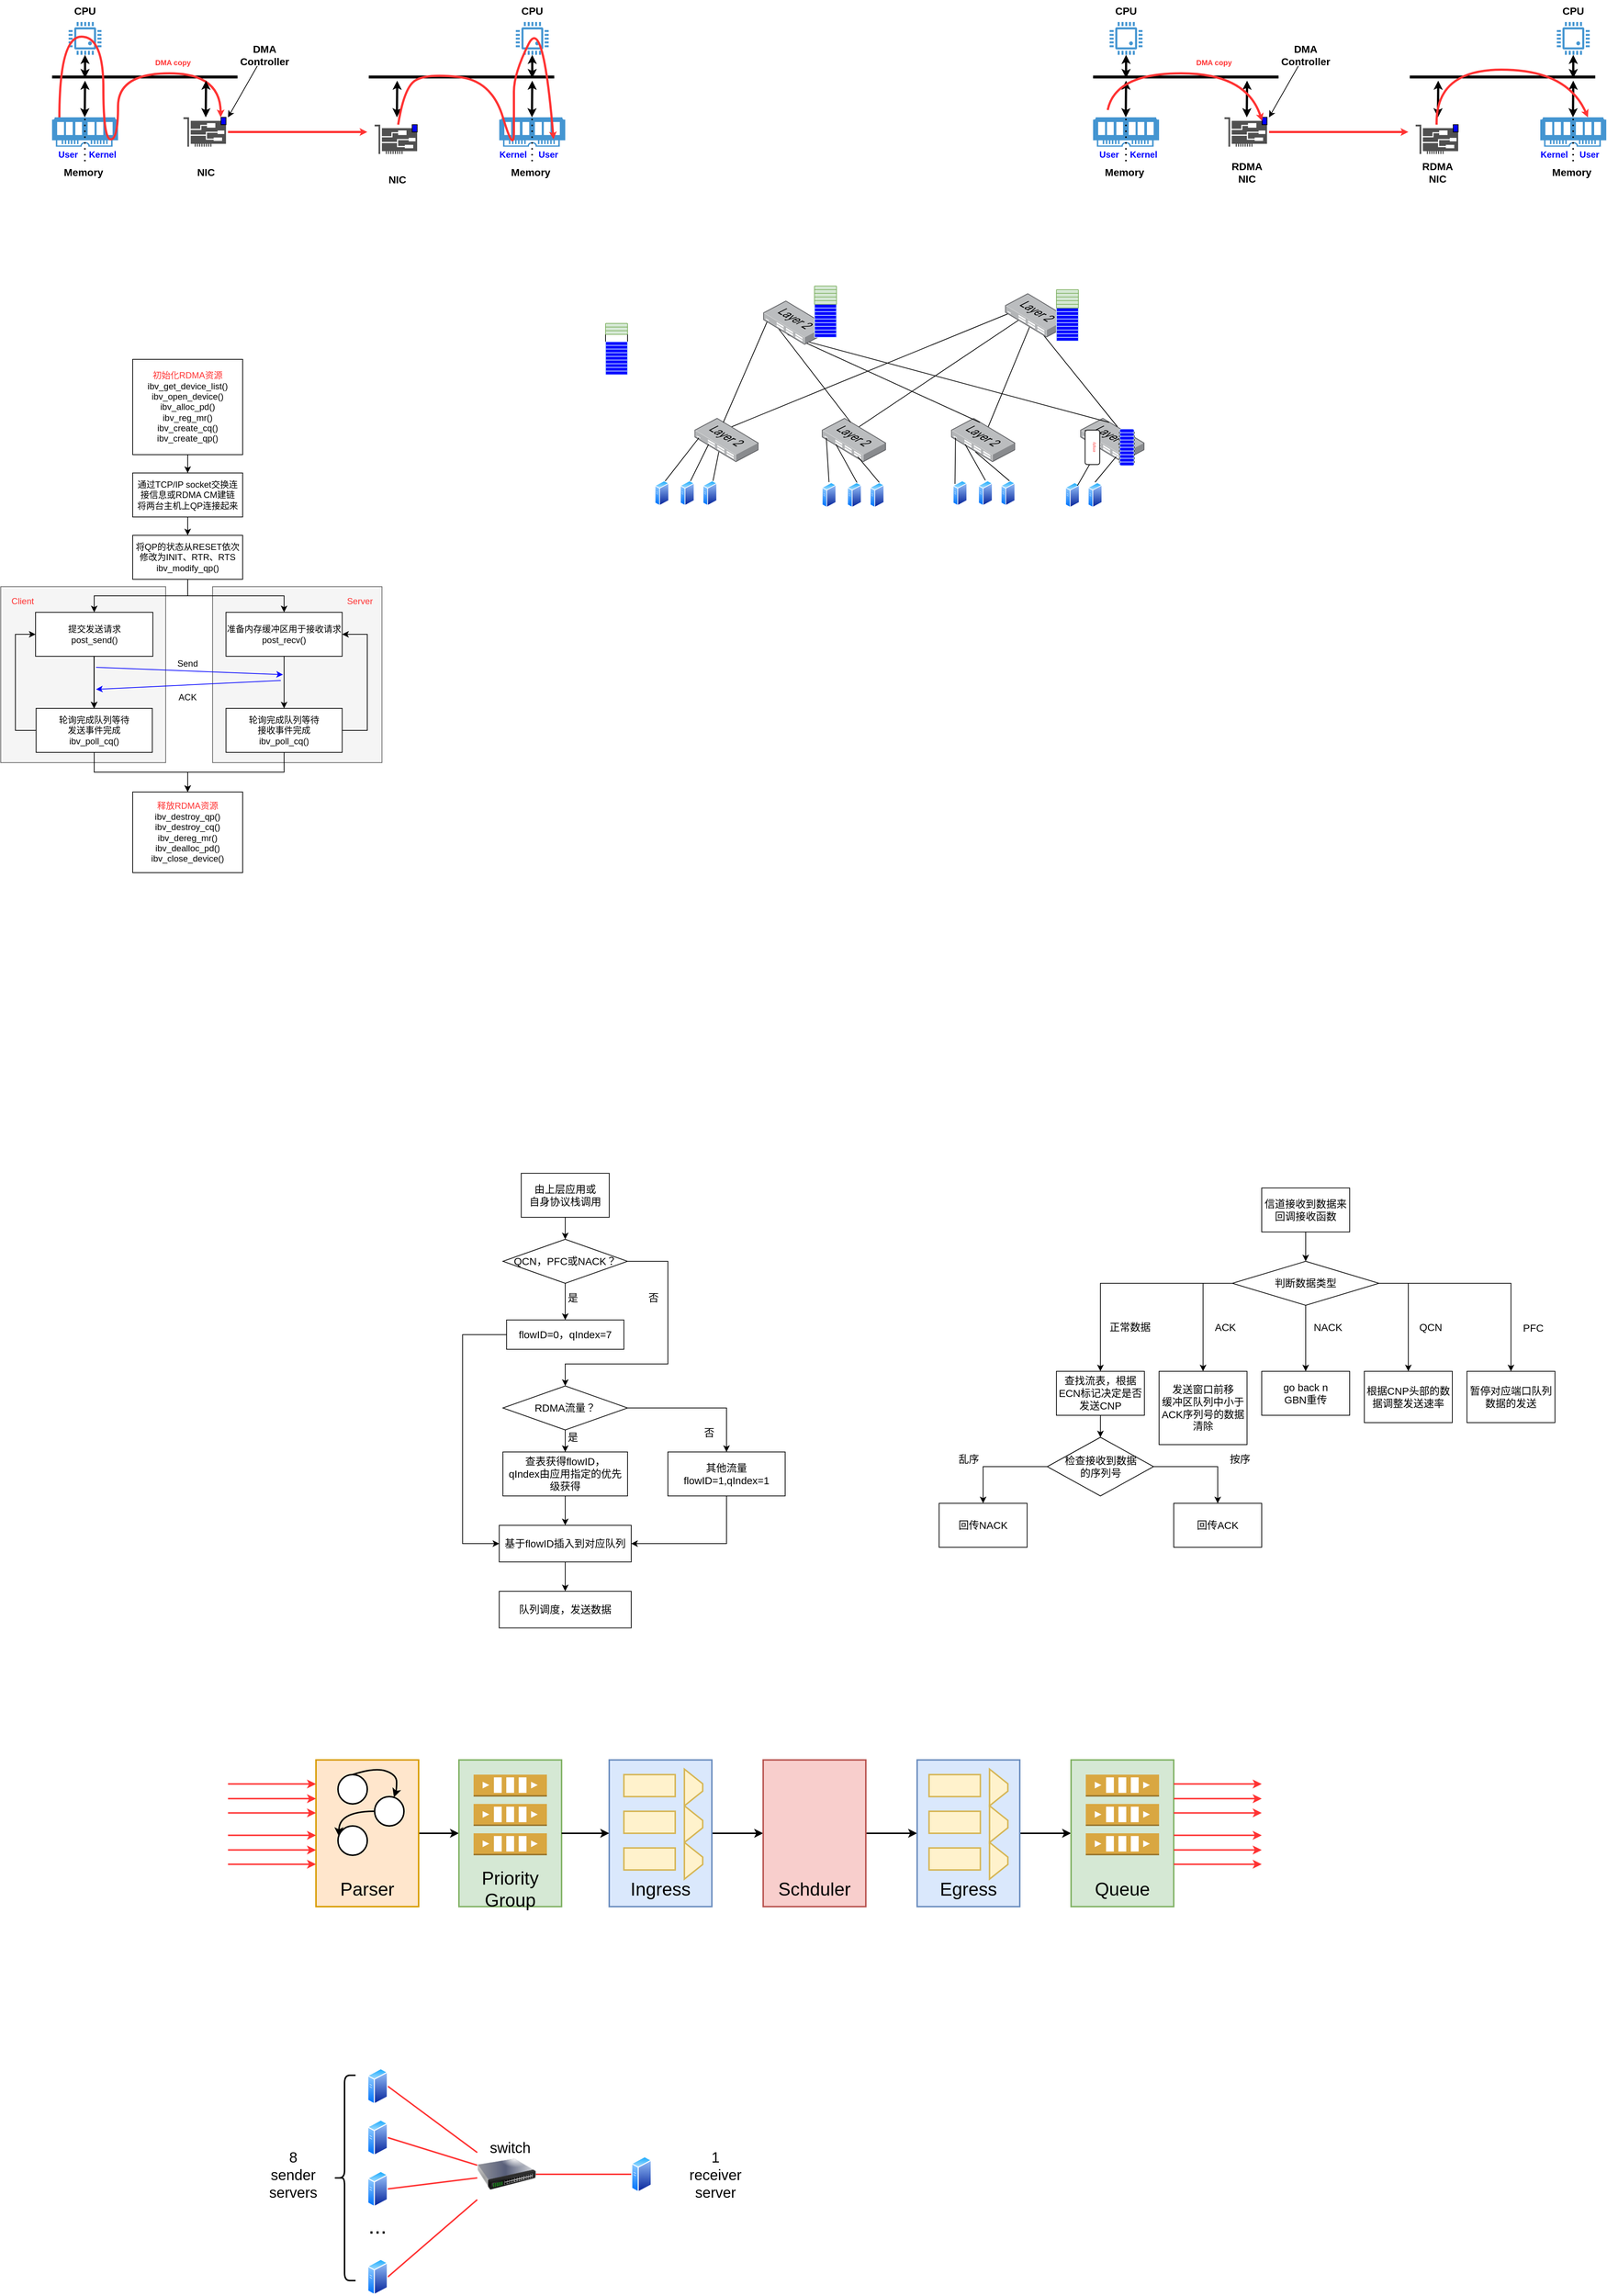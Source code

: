 <mxfile version="17.1.3" type="github">
  <diagram id="tDxhUoB9qEVGDgbhk-KO" name="Page-1">
    <mxGraphModel dx="1348" dy="2663" grid="1" gridSize="10" guides="1" tooltips="1" connect="1" arrows="1" fold="1" page="1" pageScale="1" pageWidth="827" pageHeight="1169" math="0" shadow="0">
      <root>
        <mxCell id="0" />
        <mxCell id="1" parent="0" />
        <mxCell id="9AFgeaL6U4xl67OPq4vL-31" value="" style="rounded=0;whiteSpace=wrap;html=1;fillColor=#f5f5f5;fontColor=#333333;strokeColor=#666666;" parent="1" vertex="1">
          <mxGeometry x="-361" y="-810" width="231" height="240" as="geometry" />
        </mxCell>
        <mxCell id="9AFgeaL6U4xl67OPq4vL-12" value="" style="rounded=0;whiteSpace=wrap;html=1;fillColor=#f5f5f5;fontColor=#333333;strokeColor=#666666;" parent="1" vertex="1">
          <mxGeometry x="-650" y="-810" width="225" height="240" as="geometry" />
        </mxCell>
        <mxCell id="RuosHeMIYyfSpo287nHV-2" value="" style="endArrow=classic;html=1;rounded=0;strokeWidth=1;entryX=0.5;entryY=0;entryDx=0;entryDy=0;fontSize=14;" parent="1" target="RuosHeMIYyfSpo287nHV-4" edge="1">
          <mxGeometry width="50" height="50" relative="1" as="geometry">
            <mxPoint x="120" y="40" as="sourcePoint" />
            <mxPoint x="120" y="90" as="targetPoint" />
          </mxGeometry>
        </mxCell>
        <mxCell id="RuosHeMIYyfSpo287nHV-3" value="&lt;font style=&quot;font-size: 14px;&quot;&gt;由上层应用或&lt;br style=&quot;font-size: 14px;&quot;&gt;自身协议栈调用&lt;/font&gt;" style="rounded=0;whiteSpace=wrap;html=1;strokeWidth=1;fontSize=14;" parent="1" vertex="1">
          <mxGeometry x="60" y="-10" width="120" height="60" as="geometry" />
        </mxCell>
        <mxCell id="RuosHeMIYyfSpo287nHV-8" value="" style="edgeStyle=orthogonalEdgeStyle;rounded=0;orthogonalLoop=1;jettySize=auto;html=1;fontSize=14;strokeWidth=1;" parent="1" source="RuosHeMIYyfSpo287nHV-4" target="RuosHeMIYyfSpo287nHV-7" edge="1">
          <mxGeometry relative="1" as="geometry" />
        </mxCell>
        <mxCell id="RuosHeMIYyfSpo287nHV-13" value="" style="edgeStyle=orthogonalEdgeStyle;rounded=0;orthogonalLoop=1;jettySize=auto;html=1;fontSize=14;strokeWidth=1;" parent="1" source="RuosHeMIYyfSpo287nHV-4" target="RuosHeMIYyfSpo287nHV-12" edge="1">
          <mxGeometry relative="1" as="geometry">
            <Array as="points">
              <mxPoint x="260" y="110" />
              <mxPoint x="260" y="250" />
              <mxPoint x="120" y="250" />
            </Array>
          </mxGeometry>
        </mxCell>
        <mxCell id="RuosHeMIYyfSpo287nHV-22" value="否" style="edgeLabel;html=1;align=center;verticalAlign=middle;resizable=0;points=[];fontSize=14;" parent="RuosHeMIYyfSpo287nHV-13" vertex="1" connectable="0">
          <mxGeometry x="-0.392" y="1" relative="1" as="geometry">
            <mxPoint x="-21" y="-6" as="offset" />
          </mxGeometry>
        </mxCell>
        <mxCell id="RuosHeMIYyfSpo287nHV-4" value="QCN，PFC或NACK？" style="rhombus;whiteSpace=wrap;html=1;fontSize=14;strokeWidth=1;" parent="1" vertex="1">
          <mxGeometry x="35" y="80" width="170" height="60" as="geometry" />
        </mxCell>
        <mxCell id="RuosHeMIYyfSpo287nHV-21" style="edgeStyle=orthogonalEdgeStyle;rounded=0;orthogonalLoop=1;jettySize=auto;html=1;exitX=0;exitY=0.5;exitDx=0;exitDy=0;entryX=0;entryY=0.5;entryDx=0;entryDy=0;fontSize=14;strokeWidth=1;" parent="1" source="RuosHeMIYyfSpo287nHV-7" target="RuosHeMIYyfSpo287nHV-18" edge="1">
          <mxGeometry relative="1" as="geometry">
            <Array as="points">
              <mxPoint x="-20" y="210" />
              <mxPoint x="-20" y="495" />
            </Array>
          </mxGeometry>
        </mxCell>
        <mxCell id="RuosHeMIYyfSpo287nHV-7" value="flowID=0，qIndex=7" style="whiteSpace=wrap;html=1;fontSize=14;strokeWidth=1;" parent="1" vertex="1">
          <mxGeometry x="40" y="190" width="160" height="40" as="geometry" />
        </mxCell>
        <mxCell id="RuosHeMIYyfSpo287nHV-9" value="是" style="text;html=1;align=center;verticalAlign=middle;resizable=0;points=[];autosize=1;strokeColor=none;fillColor=none;fontSize=14;" parent="1" vertex="1">
          <mxGeometry x="115" y="150" width="30" height="20" as="geometry" />
        </mxCell>
        <mxCell id="RuosHeMIYyfSpo287nHV-15" value="" style="edgeStyle=orthogonalEdgeStyle;rounded=0;orthogonalLoop=1;jettySize=auto;html=1;fontSize=14;strokeWidth=1;" parent="1" source="RuosHeMIYyfSpo287nHV-12" target="RuosHeMIYyfSpo287nHV-14" edge="1">
          <mxGeometry relative="1" as="geometry" />
        </mxCell>
        <mxCell id="RuosHeMIYyfSpo287nHV-67" value="" style="edgeStyle=orthogonalEdgeStyle;rounded=0;orthogonalLoop=1;jettySize=auto;html=1;fontSize=14;strokeWidth=1;" parent="1" source="RuosHeMIYyfSpo287nHV-12" target="RuosHeMIYyfSpo287nHV-66" edge="1">
          <mxGeometry relative="1" as="geometry" />
        </mxCell>
        <mxCell id="RuosHeMIYyfSpo287nHV-12" value="RDMA流量？" style="rhombus;whiteSpace=wrap;html=1;fontSize=14;strokeWidth=1;" parent="1" vertex="1">
          <mxGeometry x="35" y="280" width="170" height="60" as="geometry" />
        </mxCell>
        <mxCell id="RuosHeMIYyfSpo287nHV-19" value="" style="edgeStyle=orthogonalEdgeStyle;rounded=0;orthogonalLoop=1;jettySize=auto;html=1;fontSize=14;strokeWidth=1;" parent="1" source="RuosHeMIYyfSpo287nHV-14" target="RuosHeMIYyfSpo287nHV-18" edge="1">
          <mxGeometry relative="1" as="geometry" />
        </mxCell>
        <mxCell id="RuosHeMIYyfSpo287nHV-14" value="查表获得flowID，&lt;br style=&quot;font-size: 14px;&quot;&gt;qIndex由应用指定的优先级获得" style="whiteSpace=wrap;html=1;fontSize=14;strokeWidth=1;" parent="1" vertex="1">
          <mxGeometry x="35" y="370" width="170" height="60" as="geometry" />
        </mxCell>
        <mxCell id="RuosHeMIYyfSpo287nHV-25" value="" style="edgeStyle=orthogonalEdgeStyle;rounded=0;orthogonalLoop=1;jettySize=auto;html=1;fontSize=14;strokeWidth=1;" parent="1" source="RuosHeMIYyfSpo287nHV-18" target="RuosHeMIYyfSpo287nHV-24" edge="1">
          <mxGeometry relative="1" as="geometry" />
        </mxCell>
        <mxCell id="RuosHeMIYyfSpo287nHV-18" value="基于flowID插入到对应队列" style="whiteSpace=wrap;html=1;fontSize=14;strokeWidth=1;" parent="1" vertex="1">
          <mxGeometry x="30" y="470" width="180" height="50" as="geometry" />
        </mxCell>
        <mxCell id="RuosHeMIYyfSpo287nHV-24" value="队列调度，发送数据" style="whiteSpace=wrap;html=1;fontSize=14;strokeWidth=1;" parent="1" vertex="1">
          <mxGeometry x="30" y="560" width="180" height="50" as="geometry" />
        </mxCell>
        <mxCell id="RuosHeMIYyfSpo287nHV-29" value="" style="edgeStyle=orthogonalEdgeStyle;rounded=0;orthogonalLoop=1;jettySize=auto;html=1;fontSize=14;strokeWidth=1;" parent="1" source="RuosHeMIYyfSpo287nHV-26" target="RuosHeMIYyfSpo287nHV-28" edge="1">
          <mxGeometry relative="1" as="geometry" />
        </mxCell>
        <mxCell id="RuosHeMIYyfSpo287nHV-26" value="&lt;span style=&quot;font-size: 14px;&quot;&gt;信道接收到数据来回调接收函数&lt;/span&gt;" style="rounded=0;whiteSpace=wrap;html=1;strokeWidth=1;fontSize=14;" parent="1" vertex="1">
          <mxGeometry x="1070" y="10" width="120" height="60" as="geometry" />
        </mxCell>
        <mxCell id="RuosHeMIYyfSpo287nHV-34" value="" style="edgeStyle=orthogonalEdgeStyle;rounded=0;orthogonalLoop=1;jettySize=auto;html=1;fontSize=14;strokeWidth=1;" parent="1" source="RuosHeMIYyfSpo287nHV-28" target="RuosHeMIYyfSpo287nHV-33" edge="1">
          <mxGeometry relative="1" as="geometry" />
        </mxCell>
        <mxCell id="RuosHeMIYyfSpo287nHV-35" value="正常数据" style="edgeLabel;html=1;align=center;verticalAlign=middle;resizable=0;points=[];fontSize=14;" parent="RuosHeMIYyfSpo287nHV-34" vertex="1" connectable="0">
          <mxGeometry x="0.288" relative="1" as="geometry">
            <mxPoint x="40" y="47" as="offset" />
          </mxGeometry>
        </mxCell>
        <mxCell id="RuosHeMIYyfSpo287nHV-39" value="ACK" style="edgeStyle=orthogonalEdgeStyle;rounded=0;orthogonalLoop=1;jettySize=auto;html=1;fontSize=14;strokeWidth=1;" parent="1" source="RuosHeMIYyfSpo287nHV-28" target="RuosHeMIYyfSpo287nHV-38" edge="1">
          <mxGeometry x="0.251" y="30" relative="1" as="geometry">
            <Array as="points">
              <mxPoint x="990" y="200" />
              <mxPoint x="990" y="200" />
            </Array>
            <mxPoint as="offset" />
          </mxGeometry>
        </mxCell>
        <mxCell id="RuosHeMIYyfSpo287nHV-42" value="NACK" style="edgeStyle=orthogonalEdgeStyle;rounded=0;orthogonalLoop=1;jettySize=auto;html=1;fontSize=14;strokeWidth=1;" parent="1" source="RuosHeMIYyfSpo287nHV-28" target="RuosHeMIYyfSpo287nHV-41" edge="1">
          <mxGeometry x="-0.333" y="30" relative="1" as="geometry">
            <Array as="points">
              <mxPoint x="1130" y="240" />
              <mxPoint x="1130" y="240" />
            </Array>
            <mxPoint as="offset" />
          </mxGeometry>
        </mxCell>
        <mxCell id="RuosHeMIYyfSpo287nHV-46" value="QCN" style="edgeStyle=orthogonalEdgeStyle;rounded=0;orthogonalLoop=1;jettySize=auto;html=1;fontSize=14;strokeWidth=1;exitX=1;exitY=0.5;exitDx=0;exitDy=0;" parent="1" source="RuosHeMIYyfSpo287nHV-28" target="RuosHeMIYyfSpo287nHV-45" edge="1">
          <mxGeometry x="0.25" y="30" relative="1" as="geometry">
            <mxPoint as="offset" />
          </mxGeometry>
        </mxCell>
        <mxCell id="RuosHeMIYyfSpo287nHV-49" value="" style="edgeStyle=orthogonalEdgeStyle;rounded=0;orthogonalLoop=1;jettySize=auto;html=1;fontSize=14;strokeWidth=1;" parent="1" source="RuosHeMIYyfSpo287nHV-28" target="RuosHeMIYyfSpo287nHV-48" edge="1">
          <mxGeometry relative="1" as="geometry" />
        </mxCell>
        <mxCell id="RuosHeMIYyfSpo287nHV-50" value="PFC" style="edgeLabel;html=1;align=center;verticalAlign=middle;resizable=0;points=[];fontSize=14;" parent="RuosHeMIYyfSpo287nHV-49" vertex="1" connectable="0">
          <mxGeometry x="0.502" y="4" relative="1" as="geometry">
            <mxPoint x="26" y="15" as="offset" />
          </mxGeometry>
        </mxCell>
        <mxCell id="RuosHeMIYyfSpo287nHV-28" value="&lt;font style=&quot;font-size: 14px;&quot;&gt;判断数据类型&lt;/font&gt;" style="rhombus;whiteSpace=wrap;html=1;rounded=0;strokeWidth=1;fontSize=14;" parent="1" vertex="1">
          <mxGeometry x="1030" y="110" width="200" height="60" as="geometry" />
        </mxCell>
        <mxCell id="RuosHeMIYyfSpo287nHV-33" value="" style="whiteSpace=wrap;html=1;rounded=0;strokeWidth=1;fontSize=14;" parent="1" vertex="1">
          <mxGeometry x="790" y="260" width="120" height="60" as="geometry" />
        </mxCell>
        <mxCell id="RuosHeMIYyfSpo287nHV-38" value="" style="whiteSpace=wrap;html=1;rounded=0;strokeWidth=1;fontSize=14;" parent="1" vertex="1">
          <mxGeometry x="930" y="260" width="120" height="60" as="geometry" />
        </mxCell>
        <mxCell id="RuosHeMIYyfSpo287nHV-41" value="go back n&lt;br&gt;GBN重传" style="whiteSpace=wrap;html=1;rounded=0;strokeWidth=1;fontSize=14;" parent="1" vertex="1">
          <mxGeometry x="1070" y="260" width="120" height="60" as="geometry" />
        </mxCell>
        <mxCell id="RuosHeMIYyfSpo287nHV-45" value="根据CNP头部的数据调整发送速率" style="whiteSpace=wrap;html=1;rounded=0;strokeWidth=1;fontSize=14;" parent="1" vertex="1">
          <mxGeometry x="1210" y="260" width="120" height="70" as="geometry" />
        </mxCell>
        <mxCell id="RuosHeMIYyfSpo287nHV-48" value="暂停对应端口队列数据的发送" style="whiteSpace=wrap;html=1;rounded=0;strokeWidth=1;fontSize=14;" parent="1" vertex="1">
          <mxGeometry x="1350" y="260" width="120" height="70" as="geometry" />
        </mxCell>
        <mxCell id="RuosHeMIYyfSpo287nHV-54" value="" style="edgeStyle=orthogonalEdgeStyle;rounded=0;orthogonalLoop=1;jettySize=auto;html=1;fontSize=14;strokeWidth=1;" parent="1" source="RuosHeMIYyfSpo287nHV-51" target="RuosHeMIYyfSpo287nHV-53" edge="1">
          <mxGeometry relative="1" as="geometry" />
        </mxCell>
        <mxCell id="RuosHeMIYyfSpo287nHV-51" value="查找流表，根据ECN标记决定是否发送CNP" style="whiteSpace=wrap;html=1;rounded=0;strokeWidth=1;fontSize=14;" parent="1" vertex="1">
          <mxGeometry x="790" y="260" width="120" height="60" as="geometry" />
        </mxCell>
        <mxCell id="RuosHeMIYyfSpo287nHV-52" value="发送窗口前移&lt;br&gt;缓冲区队列中小于ACK序列号的数据清除" style="whiteSpace=wrap;html=1;rounded=0;strokeWidth=1;fontSize=14;" parent="1" vertex="1">
          <mxGeometry x="930" y="260" width="120" height="100" as="geometry" />
        </mxCell>
        <mxCell id="RuosHeMIYyfSpo287nHV-59" value="按序" style="edgeStyle=orthogonalEdgeStyle;rounded=0;orthogonalLoop=1;jettySize=auto;html=1;fontSize=14;strokeWidth=1;" parent="1" source="RuosHeMIYyfSpo287nHV-53" target="RuosHeMIYyfSpo287nHV-58" edge="1">
          <mxGeometry x="0.274" y="32" relative="1" as="geometry">
            <mxPoint x="-2" y="-10" as="offset" />
          </mxGeometry>
        </mxCell>
        <mxCell id="RuosHeMIYyfSpo287nHV-61" value="" style="edgeStyle=orthogonalEdgeStyle;rounded=0;orthogonalLoop=1;jettySize=auto;html=1;fontSize=14;strokeWidth=1;" parent="1" source="RuosHeMIYyfSpo287nHV-53" target="RuosHeMIYyfSpo287nHV-60" edge="1">
          <mxGeometry relative="1" as="geometry" />
        </mxCell>
        <mxCell id="RuosHeMIYyfSpo287nHV-62" value="乱序" style="edgeLabel;html=1;align=center;verticalAlign=middle;resizable=0;points=[];fontSize=14;" parent="RuosHeMIYyfSpo287nHV-61" vertex="1" connectable="0">
          <mxGeometry x="-0.586" relative="1" as="geometry">
            <mxPoint x="-79" y="-10" as="offset" />
          </mxGeometry>
        </mxCell>
        <mxCell id="RuosHeMIYyfSpo287nHV-53" value="检查接收到数据&lt;br&gt;的序列号" style="rhombus;whiteSpace=wrap;html=1;fontSize=14;rounded=0;strokeWidth=1;" parent="1" vertex="1">
          <mxGeometry x="777.5" y="350" width="145" height="80" as="geometry" />
        </mxCell>
        <mxCell id="RuosHeMIYyfSpo287nHV-58" value="回传ACK" style="whiteSpace=wrap;html=1;fontSize=14;rounded=0;strokeWidth=1;" parent="1" vertex="1">
          <mxGeometry x="950" y="440" width="120" height="60" as="geometry" />
        </mxCell>
        <mxCell id="RuosHeMIYyfSpo287nHV-60" value="回传NACK" style="whiteSpace=wrap;html=1;fontSize=14;rounded=0;strokeWidth=1;" parent="1" vertex="1">
          <mxGeometry x="630" y="440" width="120" height="60" as="geometry" />
        </mxCell>
        <mxCell id="RuosHeMIYyfSpo287nHV-63" value="是" style="text;html=1;align=center;verticalAlign=middle;resizable=0;points=[];autosize=1;strokeColor=none;fillColor=none;fontSize=14;" parent="1" vertex="1">
          <mxGeometry x="115" y="340" width="30" height="20" as="geometry" />
        </mxCell>
        <mxCell id="RuosHeMIYyfSpo287nHV-69" style="edgeStyle=orthogonalEdgeStyle;rounded=0;orthogonalLoop=1;jettySize=auto;html=1;exitX=0.5;exitY=1;exitDx=0;exitDy=0;entryX=1;entryY=0.5;entryDx=0;entryDy=0;fontSize=14;strokeWidth=1;" parent="1" source="RuosHeMIYyfSpo287nHV-66" target="RuosHeMIYyfSpo287nHV-18" edge="1">
          <mxGeometry relative="1" as="geometry" />
        </mxCell>
        <mxCell id="RuosHeMIYyfSpo287nHV-66" value="其他流量&lt;br&gt;flowID=1,qIndex=1" style="whiteSpace=wrap;html=1;fontSize=14;strokeWidth=1;" parent="1" vertex="1">
          <mxGeometry x="260" y="370" width="160" height="60" as="geometry" />
        </mxCell>
        <mxCell id="RuosHeMIYyfSpo287nHV-68" value="否" style="edgeLabel;html=1;align=center;verticalAlign=middle;resizable=0;points=[];fontSize=14;" parent="1" vertex="1" connectable="0">
          <mxGeometry x="250.0" y="180.0" as="geometry">
            <mxPoint x="66" y="164" as="offset" />
          </mxGeometry>
        </mxCell>
        <mxCell id="RuosHeMIYyfSpo287nHV-100" style="edgeStyle=orthogonalEdgeStyle;curved=1;rounded=0;orthogonalLoop=1;jettySize=auto;html=1;exitX=1;exitY=0.5;exitDx=0;exitDy=0;entryX=0;entryY=0.5;entryDx=0;entryDy=0;fontSize=25;strokeWidth=2;" parent="1" source="RuosHeMIYyfSpo287nHV-70" target="RuosHeMIYyfSpo287nHV-89" edge="1">
          <mxGeometry relative="1" as="geometry" />
        </mxCell>
        <mxCell id="RuosHeMIYyfSpo287nHV-70" value="&lt;font style=&quot;font-size: 25px&quot;&gt;&lt;br&gt;&lt;br&gt;&lt;br&gt;&lt;br&gt;&lt;br&gt;Parser&lt;/font&gt;" style="rounded=0;whiteSpace=wrap;html=1;fontSize=14;strokeWidth=2;fillColor=#ffe6cc;strokeColor=#d79b00;" parent="1" vertex="1">
          <mxGeometry x="-220" y="790" width="140" height="200" as="geometry" />
        </mxCell>
        <mxCell id="RuosHeMIYyfSpo287nHV-102" style="edgeStyle=orthogonalEdgeStyle;curved=1;rounded=0;orthogonalLoop=1;jettySize=auto;html=1;exitX=1;exitY=0.5;exitDx=0;exitDy=0;entryX=0;entryY=0.5;entryDx=0;entryDy=0;fontSize=25;strokeWidth=2;" parent="1" source="RuosHeMIYyfSpo287nHV-71" target="RuosHeMIYyfSpo287nHV-72" edge="1">
          <mxGeometry relative="1" as="geometry" />
        </mxCell>
        <mxCell id="RuosHeMIYyfSpo287nHV-71" value="&lt;br&gt;&lt;br&gt;&lt;br&gt;&lt;br&gt;&lt;br&gt;Ingress" style="rounded=0;whiteSpace=wrap;html=1;fontSize=25;strokeWidth=2;fillColor=#dae8fc;strokeColor=#6c8ebf;" parent="1" vertex="1">
          <mxGeometry x="180" y="790" width="140" height="200" as="geometry" />
        </mxCell>
        <mxCell id="RuosHeMIYyfSpo287nHV-80" style="edgeStyle=orthogonalEdgeStyle;rounded=0;orthogonalLoop=1;jettySize=auto;html=1;exitX=1;exitY=0.5;exitDx=0;exitDy=0;entryX=0;entryY=0.5;entryDx=0;entryDy=0;fontSize=25;strokeWidth=2;" parent="1" source="RuosHeMIYyfSpo287nHV-72" target="RuosHeMIYyfSpo287nHV-73" edge="1">
          <mxGeometry relative="1" as="geometry" />
        </mxCell>
        <mxCell id="RuosHeMIYyfSpo287nHV-72" value="&lt;br&gt;&lt;br&gt;&lt;br&gt;&lt;br&gt;&lt;br&gt;Schduler" style="rounded=0;whiteSpace=wrap;html=1;fontSize=25;strokeWidth=2;fillColor=#f8cecc;strokeColor=#b85450;" parent="1" vertex="1">
          <mxGeometry x="390" y="790" width="140" height="200" as="geometry" />
        </mxCell>
        <mxCell id="RuosHeMIYyfSpo287nHV-81" style="edgeStyle=orthogonalEdgeStyle;rounded=0;orthogonalLoop=1;jettySize=auto;html=1;exitX=1;exitY=0.5;exitDx=0;exitDy=0;fontSize=25;strokeWidth=2;" parent="1" source="RuosHeMIYyfSpo287nHV-73" edge="1">
          <mxGeometry relative="1" as="geometry">
            <mxPoint x="810.0" y="890" as="targetPoint" />
          </mxGeometry>
        </mxCell>
        <mxCell id="RuosHeMIYyfSpo287nHV-73" value="&lt;br&gt;&lt;br&gt;&lt;br&gt;&lt;br&gt;&lt;br&gt;Egress" style="rounded=0;whiteSpace=wrap;html=1;fontSize=25;strokeWidth=2;fillColor=#dae8fc;strokeColor=#6c8ebf;" parent="1" vertex="1">
          <mxGeometry x="600" y="790" width="140" height="200" as="geometry" />
        </mxCell>
        <mxCell id="RuosHeMIYyfSpo287nHV-75" value="" style="ellipse;whiteSpace=wrap;html=1;aspect=fixed;fontSize=14;strokeWidth=2;" parent="1" vertex="1">
          <mxGeometry x="-190" y="810" width="40" height="40" as="geometry" />
        </mxCell>
        <mxCell id="RuosHeMIYyfSpo287nHV-76" value="" style="ellipse;whiteSpace=wrap;html=1;aspect=fixed;fontSize=14;strokeWidth=2;" parent="1" vertex="1">
          <mxGeometry x="-140" y="840" width="40" height="40" as="geometry" />
        </mxCell>
        <mxCell id="RuosHeMIYyfSpo287nHV-77" value="" style="ellipse;whiteSpace=wrap;html=1;aspect=fixed;fontSize=14;strokeWidth=2;" parent="1" vertex="1">
          <mxGeometry x="-190" y="880" width="40" height="40" as="geometry" />
        </mxCell>
        <mxCell id="RuosHeMIYyfSpo287nHV-85" value="" style="curved=1;endArrow=classic;html=1;rounded=0;fontSize=14;strokeWidth=2;exitX=0.5;exitY=0;exitDx=0;exitDy=0;" parent="1" source="RuosHeMIYyfSpo287nHV-75" target="RuosHeMIYyfSpo287nHV-76" edge="1">
          <mxGeometry width="50" height="50" relative="1" as="geometry">
            <mxPoint x="-160" y="800" as="sourcePoint" />
            <mxPoint x="-110" y="750" as="targetPoint" />
            <Array as="points">
              <mxPoint x="-140" y="800" />
              <mxPoint x="-110" y="810" />
              <mxPoint x="-110" y="830" />
            </Array>
          </mxGeometry>
        </mxCell>
        <mxCell id="RuosHeMIYyfSpo287nHV-87" style="edgeStyle=orthogonalEdgeStyle;rounded=0;orthogonalLoop=1;jettySize=auto;html=1;exitX=0;exitY=0.5;exitDx=0;exitDy=0;fontSize=14;strokeWidth=2;curved=1;entryX=0.032;entryY=0.353;entryDx=0;entryDy=0;entryPerimeter=0;" parent="1" source="RuosHeMIYyfSpo287nHV-76" target="RuosHeMIYyfSpo287nHV-77" edge="1">
          <mxGeometry relative="1" as="geometry">
            <mxPoint x="-150" y="900" as="targetPoint" />
            <Array as="points">
              <mxPoint x="-189" y="860" />
            </Array>
          </mxGeometry>
        </mxCell>
        <mxCell id="RuosHeMIYyfSpo287nHV-99" value="" style="group" parent="1" vertex="1" connectable="0">
          <mxGeometry x="-25" y="790" width="140" height="200" as="geometry" />
        </mxCell>
        <mxCell id="RuosHeMIYyfSpo287nHV-89" value="&lt;br&gt;&lt;br&gt;&lt;br&gt;&lt;br&gt;&lt;br&gt;Priority Group" style="rounded=0;whiteSpace=wrap;html=1;fontSize=25;strokeWidth=2;fillColor=#d5e8d4;strokeColor=#82b366;" parent="RuosHeMIYyfSpo287nHV-99" vertex="1">
          <mxGeometry width="140" height="200" as="geometry" />
        </mxCell>
        <mxCell id="RuosHeMIYyfSpo287nHV-91" value="" style="outlineConnect=0;dashed=0;verticalLabelPosition=bottom;verticalAlign=top;align=center;html=1;shape=mxgraph.aws3.queue;fillColor=#D9A741;gradientColor=none;fontSize=25;strokeWidth=2;" parent="RuosHeMIYyfSpo287nHV-99" vertex="1">
          <mxGeometry x="20" y="20" width="100" height="30" as="geometry" />
        </mxCell>
        <mxCell id="RuosHeMIYyfSpo287nHV-92" value="" style="outlineConnect=0;dashed=0;verticalLabelPosition=bottom;verticalAlign=top;align=center;html=1;shape=mxgraph.aws3.queue;fillColor=#D9A741;gradientColor=none;fontSize=25;strokeWidth=2;" parent="RuosHeMIYyfSpo287nHV-99" vertex="1">
          <mxGeometry x="20" y="60" width="100" height="30" as="geometry" />
        </mxCell>
        <mxCell id="RuosHeMIYyfSpo287nHV-96" value="" style="outlineConnect=0;dashed=0;verticalLabelPosition=bottom;verticalAlign=top;align=center;html=1;shape=mxgraph.aws3.queue;fillColor=#D9A741;gradientColor=none;fontSize=25;strokeWidth=2;" parent="RuosHeMIYyfSpo287nHV-99" vertex="1">
          <mxGeometry x="20" y="100" width="100" height="30" as="geometry" />
        </mxCell>
        <mxCell id="RuosHeMIYyfSpo287nHV-101" style="edgeStyle=orthogonalEdgeStyle;curved=1;rounded=0;orthogonalLoop=1;jettySize=auto;html=1;exitX=1;exitY=0.5;exitDx=0;exitDy=0;entryX=0;entryY=0.5;entryDx=0;entryDy=0;fontSize=25;strokeWidth=2;" parent="1" source="RuosHeMIYyfSpo287nHV-89" target="RuosHeMIYyfSpo287nHV-71" edge="1">
          <mxGeometry relative="1" as="geometry" />
        </mxCell>
        <mxCell id="RuosHeMIYyfSpo287nHV-103" value="" style="group" parent="1" vertex="1" connectable="0">
          <mxGeometry x="810" y="790" width="140" height="200" as="geometry" />
        </mxCell>
        <mxCell id="RuosHeMIYyfSpo287nHV-104" value="&lt;br&gt;&lt;br&gt;&lt;br&gt;&lt;br&gt;&lt;br&gt;Queue" style="rounded=0;whiteSpace=wrap;html=1;fontSize=25;strokeWidth=2;fillColor=#d5e8d4;strokeColor=#82b366;" parent="RuosHeMIYyfSpo287nHV-103" vertex="1">
          <mxGeometry width="140" height="200" as="geometry" />
        </mxCell>
        <mxCell id="RuosHeMIYyfSpo287nHV-105" value="" style="outlineConnect=0;dashed=0;verticalLabelPosition=bottom;verticalAlign=top;align=center;html=1;shape=mxgraph.aws3.queue;fillColor=#D9A741;gradientColor=none;fontSize=25;strokeWidth=2;" parent="RuosHeMIYyfSpo287nHV-103" vertex="1">
          <mxGeometry x="20" y="20" width="100" height="30" as="geometry" />
        </mxCell>
        <mxCell id="RuosHeMIYyfSpo287nHV-106" value="" style="outlineConnect=0;dashed=0;verticalLabelPosition=bottom;verticalAlign=top;align=center;html=1;shape=mxgraph.aws3.queue;fillColor=#D9A741;gradientColor=none;fontSize=25;strokeWidth=2;" parent="RuosHeMIYyfSpo287nHV-103" vertex="1">
          <mxGeometry x="20" y="60" width="100" height="30" as="geometry" />
        </mxCell>
        <mxCell id="RuosHeMIYyfSpo287nHV-107" value="" style="outlineConnect=0;dashed=0;verticalLabelPosition=bottom;verticalAlign=top;align=center;html=1;shape=mxgraph.aws3.queue;fillColor=#D9A741;gradientColor=none;fontSize=25;strokeWidth=2;" parent="RuosHeMIYyfSpo287nHV-103" vertex="1">
          <mxGeometry x="20" y="100" width="100" height="30" as="geometry" />
        </mxCell>
        <mxCell id="RuosHeMIYyfSpo287nHV-119" value="" style="group" parent="1" vertex="1" connectable="0">
          <mxGeometry x="200" y="802.5" width="107.5" height="150" as="geometry" />
        </mxCell>
        <mxCell id="RuosHeMIYyfSpo287nHV-108" value="" style="rounded=0;whiteSpace=wrap;html=1;fontSize=25;strokeWidth=2;fillColor=#fff2cc;strokeColor=#d6b656;" parent="RuosHeMIYyfSpo287nHV-119" vertex="1">
          <mxGeometry y="7.5" width="70" height="30" as="geometry" />
        </mxCell>
        <mxCell id="RuosHeMIYyfSpo287nHV-110" value="" style="shape=trapezoid;perimeter=trapezoidPerimeter;whiteSpace=wrap;html=1;fixedSize=1;fontSize=25;strokeWidth=2;rotation=90;fillColor=#fff2cc;strokeColor=#d6b656;" parent="RuosHeMIYyfSpo287nHV-119" vertex="1">
          <mxGeometry x="70" y="12.5" width="50" height="25" as="geometry" />
        </mxCell>
        <mxCell id="RuosHeMIYyfSpo287nHV-113" value="" style="rounded=0;whiteSpace=wrap;html=1;fontSize=25;strokeWidth=2;fillColor=#fff2cc;strokeColor=#d6b656;" parent="RuosHeMIYyfSpo287nHV-119" vertex="1">
          <mxGeometry y="57.5" width="70" height="30" as="geometry" />
        </mxCell>
        <mxCell id="RuosHeMIYyfSpo287nHV-114" value="" style="shape=trapezoid;perimeter=trapezoidPerimeter;whiteSpace=wrap;html=1;fixedSize=1;fontSize=25;strokeWidth=2;rotation=90;fillColor=#fff2cc;strokeColor=#d6b656;" parent="RuosHeMIYyfSpo287nHV-119" vertex="1">
          <mxGeometry x="70" y="62.5" width="50" height="25" as="geometry" />
        </mxCell>
        <mxCell id="RuosHeMIYyfSpo287nHV-115" value="" style="rounded=0;whiteSpace=wrap;html=1;fontSize=25;strokeWidth=2;fillColor=#fff2cc;strokeColor=#d6b656;" parent="RuosHeMIYyfSpo287nHV-119" vertex="1">
          <mxGeometry y="107.5" width="70" height="30" as="geometry" />
        </mxCell>
        <mxCell id="RuosHeMIYyfSpo287nHV-116" value="" style="shape=trapezoid;perimeter=trapezoidPerimeter;whiteSpace=wrap;html=1;fixedSize=1;fontSize=25;strokeWidth=2;rotation=90;fillColor=#fff2cc;strokeColor=#d6b656;" parent="RuosHeMIYyfSpo287nHV-119" vertex="1">
          <mxGeometry x="70" y="112.5" width="50" height="25" as="geometry" />
        </mxCell>
        <mxCell id="RuosHeMIYyfSpo287nHV-120" value="" style="group" parent="1" vertex="1" connectable="0">
          <mxGeometry x="616.25" y="802.5" width="107.5" height="150" as="geometry" />
        </mxCell>
        <mxCell id="RuosHeMIYyfSpo287nHV-121" value="" style="rounded=0;whiteSpace=wrap;html=1;fontSize=25;strokeWidth=2;fillColor=#fff2cc;strokeColor=#d6b656;" parent="RuosHeMIYyfSpo287nHV-120" vertex="1">
          <mxGeometry y="7.5" width="70" height="30" as="geometry" />
        </mxCell>
        <mxCell id="RuosHeMIYyfSpo287nHV-122" value="" style="shape=trapezoid;perimeter=trapezoidPerimeter;whiteSpace=wrap;html=1;fixedSize=1;fontSize=25;strokeWidth=2;rotation=90;fillColor=#fff2cc;strokeColor=#d6b656;" parent="RuosHeMIYyfSpo287nHV-120" vertex="1">
          <mxGeometry x="70" y="12.5" width="50" height="25" as="geometry" />
        </mxCell>
        <mxCell id="RuosHeMIYyfSpo287nHV-123" value="" style="rounded=0;whiteSpace=wrap;html=1;fontSize=25;strokeWidth=2;fillColor=#fff2cc;strokeColor=#d6b656;" parent="RuosHeMIYyfSpo287nHV-120" vertex="1">
          <mxGeometry y="57.5" width="70" height="30" as="geometry" />
        </mxCell>
        <mxCell id="RuosHeMIYyfSpo287nHV-124" value="" style="shape=trapezoid;perimeter=trapezoidPerimeter;whiteSpace=wrap;html=1;fixedSize=1;fontSize=25;strokeWidth=2;rotation=90;fillColor=#fff2cc;strokeColor=#d6b656;" parent="RuosHeMIYyfSpo287nHV-120" vertex="1">
          <mxGeometry x="70" y="62.5" width="50" height="25" as="geometry" />
        </mxCell>
        <mxCell id="RuosHeMIYyfSpo287nHV-125" value="" style="rounded=0;whiteSpace=wrap;html=1;fontSize=25;strokeWidth=2;fillColor=#fff2cc;strokeColor=#d6b656;" parent="RuosHeMIYyfSpo287nHV-120" vertex="1">
          <mxGeometry y="107.5" width="70" height="30" as="geometry" />
        </mxCell>
        <mxCell id="RuosHeMIYyfSpo287nHV-126" value="" style="shape=trapezoid;perimeter=trapezoidPerimeter;whiteSpace=wrap;html=1;fixedSize=1;fontSize=25;strokeWidth=2;rotation=90;fillColor=#fff2cc;strokeColor=#d6b656;" parent="RuosHeMIYyfSpo287nHV-120" vertex="1">
          <mxGeometry x="70" y="112.5" width="50" height="25" as="geometry" />
        </mxCell>
        <mxCell id="RuosHeMIYyfSpo287nHV-144" value="" style="group" parent="1" vertex="1" connectable="0">
          <mxGeometry x="950" y="822.81" width="120" height="109.38" as="geometry" />
        </mxCell>
        <mxCell id="RuosHeMIYyfSpo287nHV-139" value="" style="group" parent="RuosHeMIYyfSpo287nHV-144" vertex="1" connectable="0">
          <mxGeometry y="70" width="120" height="39.38" as="geometry" />
        </mxCell>
        <mxCell id="RuosHeMIYyfSpo287nHV-129" value="" style="endArrow=classic;html=1;rounded=0;fontSize=25;strokeWidth=2;curved=1;strokeColor=#FF3333;" parent="RuosHeMIYyfSpo287nHV-139" edge="1">
          <mxGeometry width="50" height="50" relative="1" as="geometry">
            <mxPoint as="sourcePoint" />
            <mxPoint x="120" as="targetPoint" />
          </mxGeometry>
        </mxCell>
        <mxCell id="RuosHeMIYyfSpo287nHV-131" value="" style="endArrow=classic;html=1;rounded=0;fontSize=25;strokeWidth=2;curved=1;strokeColor=#FF3333;" parent="RuosHeMIYyfSpo287nHV-139" edge="1">
          <mxGeometry width="50" height="50" relative="1" as="geometry">
            <mxPoint y="20" as="sourcePoint" />
            <mxPoint x="120" y="20" as="targetPoint" />
          </mxGeometry>
        </mxCell>
        <mxCell id="RuosHeMIYyfSpo287nHV-132" value="" style="endArrow=classic;html=1;rounded=0;fontSize=25;strokeWidth=2;curved=1;strokeColor=#FF3333;" parent="RuosHeMIYyfSpo287nHV-139" edge="1">
          <mxGeometry width="50" height="50" relative="1" as="geometry">
            <mxPoint y="39.38" as="sourcePoint" />
            <mxPoint x="120" y="39.38" as="targetPoint" />
          </mxGeometry>
        </mxCell>
        <mxCell id="RuosHeMIYyfSpo287nHV-140" value="" style="group" parent="RuosHeMIYyfSpo287nHV-144" vertex="1" connectable="0">
          <mxGeometry width="120" height="39.38" as="geometry" />
        </mxCell>
        <mxCell id="RuosHeMIYyfSpo287nHV-141" value="" style="endArrow=classic;html=1;rounded=0;fontSize=25;strokeWidth=2;curved=1;strokeColor=#FF3333;" parent="RuosHeMIYyfSpo287nHV-140" edge="1">
          <mxGeometry width="50" height="50" relative="1" as="geometry">
            <mxPoint as="sourcePoint" />
            <mxPoint x="120" as="targetPoint" />
          </mxGeometry>
        </mxCell>
        <mxCell id="RuosHeMIYyfSpo287nHV-142" value="" style="endArrow=classic;html=1;rounded=0;fontSize=25;strokeWidth=2;curved=1;strokeColor=#FF3333;" parent="RuosHeMIYyfSpo287nHV-140" edge="1">
          <mxGeometry width="50" height="50" relative="1" as="geometry">
            <mxPoint y="20" as="sourcePoint" />
            <mxPoint x="120" y="20" as="targetPoint" />
          </mxGeometry>
        </mxCell>
        <mxCell id="RuosHeMIYyfSpo287nHV-143" value="" style="endArrow=classic;html=1;rounded=0;fontSize=25;strokeWidth=2;curved=1;strokeColor=#FF3333;" parent="RuosHeMIYyfSpo287nHV-140" edge="1">
          <mxGeometry width="50" height="50" relative="1" as="geometry">
            <mxPoint y="39.38" as="sourcePoint" />
            <mxPoint x="120" y="39.38" as="targetPoint" />
          </mxGeometry>
        </mxCell>
        <mxCell id="RuosHeMIYyfSpo287nHV-145" value="" style="group" parent="1" vertex="1" connectable="0">
          <mxGeometry x="-340" y="822.81" width="120" height="109.38" as="geometry" />
        </mxCell>
        <mxCell id="RuosHeMIYyfSpo287nHV-146" value="" style="group" parent="RuosHeMIYyfSpo287nHV-145" vertex="1" connectable="0">
          <mxGeometry y="70" width="120" height="39.38" as="geometry" />
        </mxCell>
        <mxCell id="RuosHeMIYyfSpo287nHV-147" value="" style="endArrow=classic;html=1;rounded=0;fontSize=25;strokeWidth=2;curved=1;strokeColor=#FF3333;" parent="RuosHeMIYyfSpo287nHV-146" edge="1">
          <mxGeometry width="50" height="50" relative="1" as="geometry">
            <mxPoint as="sourcePoint" />
            <mxPoint x="120" as="targetPoint" />
          </mxGeometry>
        </mxCell>
        <mxCell id="RuosHeMIYyfSpo287nHV-148" value="" style="endArrow=classic;html=1;rounded=0;fontSize=25;strokeWidth=2;curved=1;strokeColor=#FF3333;" parent="RuosHeMIYyfSpo287nHV-146" edge="1">
          <mxGeometry width="50" height="50" relative="1" as="geometry">
            <mxPoint y="20" as="sourcePoint" />
            <mxPoint x="120" y="20" as="targetPoint" />
          </mxGeometry>
        </mxCell>
        <mxCell id="RuosHeMIYyfSpo287nHV-149" value="" style="endArrow=classic;html=1;rounded=0;fontSize=25;strokeWidth=2;curved=1;strokeColor=#FF3333;" parent="RuosHeMIYyfSpo287nHV-146" edge="1">
          <mxGeometry width="50" height="50" relative="1" as="geometry">
            <mxPoint y="39.38" as="sourcePoint" />
            <mxPoint x="120" y="39.38" as="targetPoint" />
          </mxGeometry>
        </mxCell>
        <mxCell id="RuosHeMIYyfSpo287nHV-150" value="" style="group" parent="RuosHeMIYyfSpo287nHV-145" vertex="1" connectable="0">
          <mxGeometry width="120" height="39.38" as="geometry" />
        </mxCell>
        <mxCell id="RuosHeMIYyfSpo287nHV-151" value="" style="endArrow=classic;html=1;rounded=0;fontSize=25;strokeWidth=2;curved=1;strokeColor=#FF3333;" parent="RuosHeMIYyfSpo287nHV-150" edge="1">
          <mxGeometry width="50" height="50" relative="1" as="geometry">
            <mxPoint as="sourcePoint" />
            <mxPoint x="120" as="targetPoint" />
          </mxGeometry>
        </mxCell>
        <mxCell id="RuosHeMIYyfSpo287nHV-152" value="" style="endArrow=classic;html=1;rounded=0;fontSize=25;strokeWidth=2;curved=1;strokeColor=#FF3333;" parent="RuosHeMIYyfSpo287nHV-150" edge="1">
          <mxGeometry width="50" height="50" relative="1" as="geometry">
            <mxPoint y="20" as="sourcePoint" />
            <mxPoint x="120" y="20" as="targetPoint" />
          </mxGeometry>
        </mxCell>
        <mxCell id="RuosHeMIYyfSpo287nHV-153" value="" style="endArrow=classic;html=1;rounded=0;fontSize=25;strokeWidth=2;curved=1;strokeColor=#FF3333;" parent="RuosHeMIYyfSpo287nHV-150" edge="1">
          <mxGeometry width="50" height="50" relative="1" as="geometry">
            <mxPoint y="39.38" as="sourcePoint" />
            <mxPoint x="120" y="39.38" as="targetPoint" />
          </mxGeometry>
        </mxCell>
        <mxCell id="RuosHeMIYyfSpo287nHV-164" style="rounded=0;orthogonalLoop=1;jettySize=auto;html=1;exitX=1;exitY=0.5;exitDx=0;exitDy=0;fontSize=30;strokeColor=#FF3333;strokeWidth=2;endArrow=none;endFill=0;" parent="1" source="RuosHeMIYyfSpo287nHV-154" target="RuosHeMIYyfSpo287nHV-160" edge="1">
          <mxGeometry relative="1" as="geometry" />
        </mxCell>
        <mxCell id="RuosHeMIYyfSpo287nHV-154" value="" style="aspect=fixed;perimeter=ellipsePerimeter;html=1;align=center;shadow=0;dashed=0;spacingTop=3;image;image=img/lib/active_directory/generic_server.svg;fontSize=25;strokeWidth=2;" parent="1" vertex="1">
          <mxGeometry x="-150" y="1210" width="28.0" height="50" as="geometry" />
        </mxCell>
        <mxCell id="RuosHeMIYyfSpo287nHV-165" style="edgeStyle=none;rounded=0;orthogonalLoop=1;jettySize=auto;html=1;exitX=1;exitY=0.5;exitDx=0;exitDy=0;fontSize=30;endArrow=none;endFill=0;strokeColor=#FF3333;strokeWidth=2;" parent="1" source="RuosHeMIYyfSpo287nHV-155" target="RuosHeMIYyfSpo287nHV-160" edge="1">
          <mxGeometry relative="1" as="geometry" />
        </mxCell>
        <mxCell id="RuosHeMIYyfSpo287nHV-155" value="" style="aspect=fixed;perimeter=ellipsePerimeter;html=1;align=center;shadow=0;dashed=0;spacingTop=3;image;image=img/lib/active_directory/generic_server.svg;fontSize=25;strokeWidth=2;" parent="1" vertex="1">
          <mxGeometry x="-150" y="1280" width="28.0" height="50" as="geometry" />
        </mxCell>
        <mxCell id="RuosHeMIYyfSpo287nHV-166" style="edgeStyle=none;rounded=0;orthogonalLoop=1;jettySize=auto;html=1;exitX=1;exitY=0.5;exitDx=0;exitDy=0;fontSize=30;endArrow=none;endFill=0;strokeColor=#FF3333;strokeWidth=2;" parent="1" source="RuosHeMIYyfSpo287nHV-156" target="RuosHeMIYyfSpo287nHV-160" edge="1">
          <mxGeometry relative="1" as="geometry" />
        </mxCell>
        <mxCell id="RuosHeMIYyfSpo287nHV-156" value="" style="aspect=fixed;perimeter=ellipsePerimeter;html=1;align=center;shadow=0;dashed=0;spacingTop=3;image;image=img/lib/active_directory/generic_server.svg;fontSize=25;strokeWidth=2;" parent="1" vertex="1">
          <mxGeometry x="-150" y="1350" width="28.0" height="50" as="geometry" />
        </mxCell>
        <mxCell id="RuosHeMIYyfSpo287nHV-167" style="edgeStyle=none;rounded=0;orthogonalLoop=1;jettySize=auto;html=1;exitX=1;exitY=0.5;exitDx=0;exitDy=0;fontSize=30;endArrow=none;endFill=0;strokeColor=#FF3333;strokeWidth=2;" parent="1" source="RuosHeMIYyfSpo287nHV-157" target="RuosHeMIYyfSpo287nHV-160" edge="1">
          <mxGeometry relative="1" as="geometry" />
        </mxCell>
        <mxCell id="RuosHeMIYyfSpo287nHV-157" value="" style="aspect=fixed;perimeter=ellipsePerimeter;html=1;align=center;shadow=0;dashed=0;spacingTop=3;image;image=img/lib/active_directory/generic_server.svg;fontSize=25;strokeWidth=2;" parent="1" vertex="1">
          <mxGeometry x="-150" y="1470" width="28.0" height="50" as="geometry" />
        </mxCell>
        <mxCell id="RuosHeMIYyfSpo287nHV-158" value="&lt;font style=&quot;font-size: 30px&quot;&gt;...&lt;/font&gt;" style="text;html=1;strokeColor=none;fillColor=none;align=center;verticalAlign=middle;whiteSpace=wrap;rounded=0;fontSize=25;" parent="1" vertex="1">
          <mxGeometry x="-166" y="1410" width="60" height="30" as="geometry" />
        </mxCell>
        <mxCell id="RuosHeMIYyfSpo287nHV-168" style="edgeStyle=none;rounded=0;orthogonalLoop=1;jettySize=auto;html=1;exitX=1;exitY=0.5;exitDx=0;exitDy=0;fontSize=30;endArrow=none;endFill=0;strokeColor=#FF3333;strokeWidth=2;" parent="1" source="RuosHeMIYyfSpo287nHV-160" target="RuosHeMIYyfSpo287nHV-161" edge="1">
          <mxGeometry relative="1" as="geometry" />
        </mxCell>
        <mxCell id="RuosHeMIYyfSpo287nHV-160" value="" style="image;html=1;image=img/lib/clip_art/networking/Switch_128x128.png;fontSize=30;strokeWidth=2;" parent="1" vertex="1">
          <mxGeometry y="1315" width="80" height="80" as="geometry" />
        </mxCell>
        <mxCell id="RuosHeMIYyfSpo287nHV-161" value="" style="aspect=fixed;perimeter=ellipsePerimeter;html=1;align=center;shadow=0;dashed=0;spacingTop=3;image;image=img/lib/active_directory/generic_server.svg;fontSize=25;strokeWidth=2;" parent="1" vertex="1">
          <mxGeometry x="210" y="1330" width="28.0" height="50" as="geometry" />
        </mxCell>
        <mxCell id="RuosHeMIYyfSpo287nHV-170" value="&lt;span style=&quot;font-size: 20px&quot;&gt;switch&lt;/span&gt;" style="text;html=1;strokeColor=none;fillColor=none;align=center;verticalAlign=middle;whiteSpace=wrap;rounded=0;fontSize=30;" parent="1" vertex="1">
          <mxGeometry x="15" y="1300" width="60" height="30" as="geometry" />
        </mxCell>
        <mxCell id="RuosHeMIYyfSpo287nHV-172" value="" style="shape=curlyBracket;whiteSpace=wrap;html=1;rounded=1;fontSize=20;strokeWidth=2;" parent="1" vertex="1">
          <mxGeometry x="-196" y="1220" width="30" height="280" as="geometry" />
        </mxCell>
        <mxCell id="RuosHeMIYyfSpo287nHV-173" value="8 &lt;br&gt;sender servers" style="text;html=1;strokeColor=none;fillColor=none;align=center;verticalAlign=middle;whiteSpace=wrap;rounded=0;fontSize=20;" parent="1" vertex="1">
          <mxGeometry x="-306" y="1340" width="110" height="30" as="geometry" />
        </mxCell>
        <mxCell id="RuosHeMIYyfSpo287nHV-175" value="1&lt;br&gt;receiver server" style="text;html=1;strokeColor=none;fillColor=none;align=center;verticalAlign=middle;whiteSpace=wrap;rounded=0;fontSize=20;" parent="1" vertex="1">
          <mxGeometry x="270" y="1340" width="110" height="30" as="geometry" />
        </mxCell>
        <mxCell id="9AFgeaL6U4xl67OPq4vL-26" value="" style="edgeStyle=orthogonalEdgeStyle;rounded=0;orthogonalLoop=1;jettySize=auto;html=1;fontColor=#FF3333;startArrow=none;startFill=0;endArrow=classic;endFill=1;" parent="1" source="9AFgeaL6U4xl67OPq4vL-1" target="9AFgeaL6U4xl67OPq4vL-25" edge="1">
          <mxGeometry relative="1" as="geometry" />
        </mxCell>
        <mxCell id="9AFgeaL6U4xl67OPq4vL-1" value="&lt;font color=&quot;#ff3333&quot;&gt;初始化RDMA资源&lt;/font&gt;&lt;br&gt;ibv_get_device_list()&lt;br&gt;ibv_open_device()&lt;br&gt;ibv_alloc_pd()&lt;br&gt;ibv_reg_mr()&lt;br&gt;ibv_create_cq()&lt;br&gt;ibv_create_qp()" style="rounded=0;whiteSpace=wrap;html=1;" parent="1" vertex="1">
          <mxGeometry x="-470" y="-1120" width="150" height="130" as="geometry" />
        </mxCell>
        <mxCell id="9AFgeaL6U4xl67OPq4vL-28" value="" style="edgeStyle=orthogonalEdgeStyle;rounded=0;orthogonalLoop=1;jettySize=auto;html=1;fontColor=#000000;startArrow=none;startFill=0;endArrow=classic;endFill=1;" parent="1" source="9AFgeaL6U4xl67OPq4vL-25" target="9AFgeaL6U4xl67OPq4vL-27" edge="1">
          <mxGeometry relative="1" as="geometry" />
        </mxCell>
        <mxCell id="9AFgeaL6U4xl67OPq4vL-25" value="通过TCP/IP socket交换连接信息或RDMA CM建链&lt;br&gt;将两台主机上QP连接起来" style="rounded=0;whiteSpace=wrap;html=1;" parent="1" vertex="1">
          <mxGeometry x="-470" y="-965" width="150" height="60" as="geometry" />
        </mxCell>
        <mxCell id="9AFgeaL6U4xl67OPq4vL-30" value="" style="edgeStyle=orthogonalEdgeStyle;rounded=0;orthogonalLoop=1;jettySize=auto;html=1;fontColor=#000000;startArrow=none;startFill=0;endArrow=classic;endFill=1;" parent="1" source="9AFgeaL6U4xl67OPq4vL-27" target="9AFgeaL6U4xl67OPq4vL-29" edge="1">
          <mxGeometry relative="1" as="geometry" />
        </mxCell>
        <mxCell id="9AFgeaL6U4xl67OPq4vL-33" style="edgeStyle=orthogonalEdgeStyle;rounded=0;orthogonalLoop=1;jettySize=auto;html=1;entryX=0.5;entryY=0;entryDx=0;entryDy=0;fontColor=#000000;startArrow=none;startFill=0;endArrow=classic;endFill=1;" parent="1" source="9AFgeaL6U4xl67OPq4vL-27" target="9AFgeaL6U4xl67OPq4vL-32" edge="1">
          <mxGeometry relative="1" as="geometry" />
        </mxCell>
        <mxCell id="9AFgeaL6U4xl67OPq4vL-27" value="将QP的状态从RESET依次修改为INIT、RTR、RTS&lt;br&gt;ibv_modify_qp()" style="rounded=0;whiteSpace=wrap;html=1;" parent="1" vertex="1">
          <mxGeometry x="-470" y="-880" width="150" height="60" as="geometry" />
        </mxCell>
        <mxCell id="9AFgeaL6U4xl67OPq4vL-37" style="rounded=0;orthogonalLoop=1;jettySize=auto;html=1;exitX=0.5;exitY=1;exitDx=0;exitDy=0;entryX=0.5;entryY=0;entryDx=0;entryDy=0;fontColor=#000000;startArrow=none;startFill=0;endArrow=classic;endFill=1;" parent="1" source="9AFgeaL6U4xl67OPq4vL-29" target="9AFgeaL6U4xl67OPq4vL-36" edge="1">
          <mxGeometry relative="1" as="geometry" />
        </mxCell>
        <mxCell id="9AFgeaL6U4xl67OPq4vL-29" value="提交发送请求&lt;br&gt;post_send()" style="rounded=0;whiteSpace=wrap;html=1;" parent="1" vertex="1">
          <mxGeometry x="-602.5" y="-775" width="160" height="60" as="geometry" />
        </mxCell>
        <mxCell id="9AFgeaL6U4xl67OPq4vL-38" style="edgeStyle=none;rounded=0;orthogonalLoop=1;jettySize=auto;html=1;exitX=0.5;exitY=1;exitDx=0;exitDy=0;entryX=0.5;entryY=0;entryDx=0;entryDy=0;fontColor=#000000;startArrow=none;startFill=0;endArrow=classic;endFill=1;" parent="1" source="9AFgeaL6U4xl67OPq4vL-32" target="9AFgeaL6U4xl67OPq4vL-34" edge="1">
          <mxGeometry relative="1" as="geometry" />
        </mxCell>
        <mxCell id="9AFgeaL6U4xl67OPq4vL-32" value="准备内存缓冲区用于接收请求&lt;br&gt;post_recv()" style="rounded=0;whiteSpace=wrap;html=1;" parent="1" vertex="1">
          <mxGeometry x="-342.75" y="-775" width="158.5" height="60" as="geometry" />
        </mxCell>
        <mxCell id="9AFgeaL6U4xl67OPq4vL-48" style="edgeStyle=orthogonalEdgeStyle;rounded=0;orthogonalLoop=1;jettySize=auto;html=1;exitX=1;exitY=0.5;exitDx=0;exitDy=0;entryX=1;entryY=0.5;entryDx=0;entryDy=0;shadow=0;fontColor=#000000;startArrow=none;startFill=0;endArrow=classic;endFill=1;strokeColor=#000000;strokeWidth=1;" parent="1" source="9AFgeaL6U4xl67OPq4vL-34" target="9AFgeaL6U4xl67OPq4vL-32" edge="1">
          <mxGeometry relative="1" as="geometry">
            <Array as="points">
              <mxPoint x="-150" y="-614" />
              <mxPoint x="-150" y="-745" />
            </Array>
          </mxGeometry>
        </mxCell>
        <mxCell id="9AFgeaL6U4xl67OPq4vL-54" style="edgeStyle=orthogonalEdgeStyle;rounded=0;orthogonalLoop=1;jettySize=auto;html=1;exitX=0.5;exitY=1;exitDx=0;exitDy=0;shadow=0;fontColor=#FF3333;startArrow=none;startFill=0;endArrow=classic;endFill=1;strokeColor=#000000;strokeWidth=1;" parent="1" source="9AFgeaL6U4xl67OPq4vL-34" target="9AFgeaL6U4xl67OPq4vL-51" edge="1">
          <mxGeometry relative="1" as="geometry" />
        </mxCell>
        <mxCell id="9AFgeaL6U4xl67OPq4vL-34" value="轮询完成队列等待&lt;br&gt;接收事件完成&lt;br&gt;ibv_poll_cq()" style="rounded=0;whiteSpace=wrap;html=1;" parent="1" vertex="1">
          <mxGeometry x="-342.75" y="-644" width="158.5" height="60" as="geometry" />
        </mxCell>
        <mxCell id="9AFgeaL6U4xl67OPq4vL-45" style="edgeStyle=orthogonalEdgeStyle;rounded=0;orthogonalLoop=1;jettySize=auto;html=1;exitX=0;exitY=0.5;exitDx=0;exitDy=0;entryX=0;entryY=0.5;entryDx=0;entryDy=0;shadow=0;fontColor=#000000;startArrow=none;startFill=0;endArrow=classic;endFill=1;strokeWidth=1;" parent="1" source="9AFgeaL6U4xl67OPq4vL-36" target="9AFgeaL6U4xl67OPq4vL-29" edge="1">
          <mxGeometry relative="1" as="geometry">
            <Array as="points">
              <mxPoint x="-630" y="-614" />
              <mxPoint x="-630" y="-745" />
            </Array>
          </mxGeometry>
        </mxCell>
        <mxCell id="9AFgeaL6U4xl67OPq4vL-52" style="edgeStyle=orthogonalEdgeStyle;rounded=0;orthogonalLoop=1;jettySize=auto;html=1;exitX=0.5;exitY=1;exitDx=0;exitDy=0;shadow=0;fontColor=#FF3333;startArrow=none;startFill=0;endArrow=classic;endFill=1;strokeColor=#000000;strokeWidth=1;" parent="1" source="9AFgeaL6U4xl67OPq4vL-36" target="9AFgeaL6U4xl67OPq4vL-51" edge="1">
          <mxGeometry relative="1" as="geometry" />
        </mxCell>
        <mxCell id="9AFgeaL6U4xl67OPq4vL-36" value="轮询完成队列等待&lt;br&gt;发送事件完成&lt;br&gt;ibv_poll_cq()" style="rounded=0;whiteSpace=wrap;html=1;" parent="1" vertex="1">
          <mxGeometry x="-601.75" y="-644" width="158.5" height="60" as="geometry" />
        </mxCell>
        <mxCell id="9AFgeaL6U4xl67OPq4vL-39" style="rounded=0;orthogonalLoop=1;jettySize=auto;html=1;exitX=0.5;exitY=1;exitDx=0;exitDy=0;entryX=0.5;entryY=0;entryDx=0;entryDy=0;fontColor=#000000;startArrow=none;startFill=0;endArrow=classic;endFill=1;" parent="1" edge="1">
          <mxGeometry relative="1" as="geometry">
            <mxPoint x="-522.76" y="-715" as="sourcePoint" />
            <mxPoint x="-522.76" y="-644" as="targetPoint" />
          </mxGeometry>
        </mxCell>
        <mxCell id="9AFgeaL6U4xl67OPq4vL-40" value="" style="endArrow=classic;html=1;rounded=0;shadow=0;fontColor=#000000;strokeWidth=1;strokeColor=#0000FF;" parent="1" edge="1">
          <mxGeometry width="50" height="50" relative="1" as="geometry">
            <mxPoint x="-520" y="-700" as="sourcePoint" />
            <mxPoint x="-265" y="-690" as="targetPoint" />
          </mxGeometry>
        </mxCell>
        <mxCell id="9AFgeaL6U4xl67OPq4vL-41" value="" style="endArrow=classic;html=1;rounded=0;shadow=0;fontColor=#000000;strokeWidth=1;strokeColor=#0000FF;" parent="1" edge="1">
          <mxGeometry width="50" height="50" relative="1" as="geometry">
            <mxPoint x="-268" y="-682" as="sourcePoint" />
            <mxPoint x="-520" y="-670" as="targetPoint" />
          </mxGeometry>
        </mxCell>
        <mxCell id="9AFgeaL6U4xl67OPq4vL-46" value="Send" style="text;html=1;strokeColor=none;fillColor=none;align=center;verticalAlign=middle;whiteSpace=wrap;rounded=0;fontColor=#000000;" parent="1" vertex="1">
          <mxGeometry x="-425" y="-720" width="60" height="30" as="geometry" />
        </mxCell>
        <mxCell id="9AFgeaL6U4xl67OPq4vL-47" value="ACK" style="text;html=1;strokeColor=none;fillColor=none;align=center;verticalAlign=middle;whiteSpace=wrap;rounded=0;fontColor=#000000;" parent="1" vertex="1">
          <mxGeometry x="-425" y="-674" width="60" height="30" as="geometry" />
        </mxCell>
        <mxCell id="9AFgeaL6U4xl67OPq4vL-49" value="Client" style="text;html=1;strokeColor=none;fillColor=none;align=center;verticalAlign=middle;whiteSpace=wrap;rounded=0;fontColor=#FF3333;" parent="1" vertex="1">
          <mxGeometry x="-650" y="-805" width="60" height="30" as="geometry" />
        </mxCell>
        <mxCell id="9AFgeaL6U4xl67OPq4vL-50" value="Server" style="text;html=1;strokeColor=none;fillColor=none;align=center;verticalAlign=middle;whiteSpace=wrap;rounded=0;fontColor=#FF3333;" parent="1" vertex="1">
          <mxGeometry x="-190" y="-805" width="60" height="30" as="geometry" />
        </mxCell>
        <mxCell id="9AFgeaL6U4xl67OPq4vL-51" value="&lt;font color=&quot;#ff3333&quot;&gt;释放RDMA资源&lt;/font&gt;&lt;br&gt;ibv_destroy_qp()&lt;br&gt;ibv_destroy_cq()&lt;br&gt;ibv_dereg_mr()&lt;br&gt;ibv_dealloc_pd()&lt;br&gt;ibv_close_device()" style="rounded=0;whiteSpace=wrap;html=1;" parent="1" vertex="1">
          <mxGeometry x="-470" y="-530" width="150" height="110" as="geometry" />
        </mxCell>
        <mxCell id="3b3ytNRzi-wA7KrPKKVa-1" value="" style="pointerEvents=1;shadow=0;dashed=0;html=1;strokeColor=none;fillColor=#4495D1;labelPosition=center;verticalLabelPosition=bottom;verticalAlign=top;align=center;outlineConnect=0;shape=mxgraph.veeam.cpu;fontSize=14;fontStyle=1" vertex="1" parent="1">
          <mxGeometry x="-557.4" y="-1580" width="44.8" height="44.8" as="geometry" />
        </mxCell>
        <mxCell id="3b3ytNRzi-wA7KrPKKVa-2" value="" style="line;strokeWidth=4;html=1;perimeter=backbonePerimeter;points=[];outlineConnect=0;fontSize=14;fontStyle=1" vertex="1" parent="1">
          <mxGeometry x="-580" y="-1510" width="253" height="10" as="geometry" />
        </mxCell>
        <mxCell id="3b3ytNRzi-wA7KrPKKVa-3" value="" style="pointerEvents=1;shadow=0;dashed=0;html=1;strokeColor=none;fillColor=#4495D1;labelPosition=center;verticalLabelPosition=bottom;verticalAlign=top;align=center;outlineConnect=0;shape=mxgraph.veeam.ram;fontSize=14;fontStyle=1" vertex="1" parent="1">
          <mxGeometry x="-580" y="-1450" width="90" height="40" as="geometry" />
        </mxCell>
        <mxCell id="3b3ytNRzi-wA7KrPKKVa-5" value="" style="sketch=0;pointerEvents=1;shadow=0;dashed=0;html=1;strokeColor=none;fillColor=#505050;labelPosition=center;verticalLabelPosition=bottom;verticalAlign=top;outlineConnect=0;align=center;shape=mxgraph.office.devices.nic;fontSize=14;fontStyle=1" vertex="1" parent="1">
          <mxGeometry x="-400.75" y="-1450" width="58" height="40" as="geometry" />
        </mxCell>
        <mxCell id="3b3ytNRzi-wA7KrPKKVa-6" value="" style="rounded=0;whiteSpace=wrap;html=1;fontSize=14;fontStyle=1;fillColor=#0000FF;" vertex="1" parent="1">
          <mxGeometry x="-349.5" y="-1450" width="6.75" height="10" as="geometry" />
        </mxCell>
        <mxCell id="3b3ytNRzi-wA7KrPKKVa-10" value="" style="endArrow=none;dashed=1;html=1;dashPattern=1 3;strokeWidth=2;rounded=0;fontSize=14;fontStyle=1" edge="1" parent="1">
          <mxGeometry width="50" height="50" relative="1" as="geometry">
            <mxPoint x="-535.2" y="-1390" as="sourcePoint" />
            <mxPoint x="-535.2" y="-1470" as="targetPoint" />
          </mxGeometry>
        </mxCell>
        <mxCell id="3b3ytNRzi-wA7KrPKKVa-11" value="CPU" style="text;html=1;strokeColor=none;fillColor=none;align=center;verticalAlign=middle;whiteSpace=wrap;rounded=0;fontSize=14;fontStyle=1" vertex="1" parent="1">
          <mxGeometry x="-565" y="-1610" width="60" height="30" as="geometry" />
        </mxCell>
        <mxCell id="3b3ytNRzi-wA7KrPKKVa-12" value="Memory" style="text;html=1;strokeColor=none;fillColor=none;align=center;verticalAlign=middle;whiteSpace=wrap;rounded=0;fontSize=14;fontStyle=1" vertex="1" parent="1">
          <mxGeometry x="-567.5" y="-1390" width="60" height="30" as="geometry" />
        </mxCell>
        <mxCell id="3b3ytNRzi-wA7KrPKKVa-13" value="NIC" style="text;html=1;strokeColor=none;fillColor=none;align=center;verticalAlign=middle;whiteSpace=wrap;rounded=0;fontSize=14;fontStyle=1" vertex="1" parent="1">
          <mxGeometry x="-400" y="-1390" width="60" height="30" as="geometry" />
        </mxCell>
        <mxCell id="3b3ytNRzi-wA7KrPKKVa-14" value="" style="endArrow=classic;html=1;rounded=0;fontSize=14;" edge="1" parent="1">
          <mxGeometry width="50" height="50" relative="1" as="geometry">
            <mxPoint x="-300" y="-1520" as="sourcePoint" />
            <mxPoint x="-340" y="-1450" as="targetPoint" />
          </mxGeometry>
        </mxCell>
        <mxCell id="3b3ytNRzi-wA7KrPKKVa-15" value="DMA Controller" style="text;html=1;strokeColor=none;fillColor=none;align=center;verticalAlign=middle;whiteSpace=wrap;rounded=0;fontSize=14;fontStyle=1" vertex="1" parent="1">
          <mxGeometry x="-320" y="-1550" width="60" height="30" as="geometry" />
        </mxCell>
        <mxCell id="3b3ytNRzi-wA7KrPKKVa-16" value="&lt;font style=&quot;font-size: 12px&quot; color=&quot;#0000ff&quot;&gt;User&lt;/font&gt;" style="text;html=1;strokeColor=none;fillColor=none;align=center;verticalAlign=middle;whiteSpace=wrap;rounded=0;fontSize=14;fontStyle=1" vertex="1" parent="1">
          <mxGeometry x="-567.5" y="-1410" width="17.5" height="20" as="geometry" />
        </mxCell>
        <mxCell id="3b3ytNRzi-wA7KrPKKVa-17" value="&lt;font style=&quot;font-size: 12px&quot; color=&quot;#0000ff&quot;&gt;Kernel&lt;br&gt;&lt;/font&gt;" style="text;html=1;strokeColor=none;fillColor=none;align=center;verticalAlign=middle;whiteSpace=wrap;rounded=0;fontSize=14;fontStyle=1" vertex="1" parent="1">
          <mxGeometry x="-520" y="-1410" width="17.5" height="20" as="geometry" />
        </mxCell>
        <mxCell id="3b3ytNRzi-wA7KrPKKVa-19" value="" style="endArrow=classic;startArrow=classic;html=1;rounded=0;fontSize=12;fontColor=#0000FF;strokeWidth=3;endSize=3;startSize=3;" edge="1" parent="1">
          <mxGeometry width="50" height="50" relative="1" as="geometry">
            <mxPoint x="-535.42" y="-1450" as="sourcePoint" />
            <mxPoint x="-535" y="-1500" as="targetPoint" />
          </mxGeometry>
        </mxCell>
        <mxCell id="3b3ytNRzi-wA7KrPKKVa-20" value="" style="endArrow=classic;startArrow=classic;html=1;rounded=0;fontSize=12;fontColor=#0000FF;strokeWidth=3;endSize=3;startSize=3;" edge="1" parent="1" source="3b3ytNRzi-wA7KrPKKVa-2" target="3b3ytNRzi-wA7KrPKKVa-1">
          <mxGeometry width="50" height="50" relative="1" as="geometry">
            <mxPoint x="-525.42" y="-1440" as="sourcePoint" />
            <mxPoint x="-525" y="-1490" as="targetPoint" />
            <Array as="points">
              <mxPoint x="-535" y="-1505" />
            </Array>
          </mxGeometry>
        </mxCell>
        <mxCell id="3b3ytNRzi-wA7KrPKKVa-36" value="" style="pointerEvents=1;shadow=0;dashed=0;html=1;strokeColor=none;fillColor=#4495D1;labelPosition=center;verticalLabelPosition=bottom;verticalAlign=top;align=center;outlineConnect=0;shape=mxgraph.veeam.cpu;fontSize=14;fontStyle=1" vertex="1" parent="1">
          <mxGeometry x="52.6" y="-1580" width="44.8" height="44.8" as="geometry" />
        </mxCell>
        <mxCell id="3b3ytNRzi-wA7KrPKKVa-37" value="" style="line;strokeWidth=4;html=1;perimeter=backbonePerimeter;points=[];outlineConnect=0;fontSize=14;fontStyle=1" vertex="1" parent="1">
          <mxGeometry x="-148" y="-1510" width="253" height="10" as="geometry" />
        </mxCell>
        <mxCell id="3b3ytNRzi-wA7KrPKKVa-38" value="" style="pointerEvents=1;shadow=0;dashed=0;html=1;strokeColor=none;fillColor=#4495D1;labelPosition=center;verticalLabelPosition=bottom;verticalAlign=top;align=center;outlineConnect=0;shape=mxgraph.veeam.ram;fontSize=14;fontStyle=1" vertex="1" parent="1">
          <mxGeometry x="30" y="-1450" width="90" height="40" as="geometry" />
        </mxCell>
        <mxCell id="3b3ytNRzi-wA7KrPKKVa-39" value="" style="sketch=0;pointerEvents=1;shadow=0;dashed=0;html=1;strokeColor=none;fillColor=#505050;labelPosition=center;verticalLabelPosition=bottom;verticalAlign=top;outlineConnect=0;align=center;shape=mxgraph.office.devices.nic;fontSize=14;fontStyle=1" vertex="1" parent="1">
          <mxGeometry x="-140" y="-1440" width="58" height="40" as="geometry" />
        </mxCell>
        <mxCell id="3b3ytNRzi-wA7KrPKKVa-40" value="" style="rounded=0;whiteSpace=wrap;html=1;fontSize=14;fontStyle=1;fillColor=#0000FF;" vertex="1" parent="1">
          <mxGeometry x="-88.75" y="-1440" width="6.75" height="10" as="geometry" />
        </mxCell>
        <mxCell id="3b3ytNRzi-wA7KrPKKVa-41" value="" style="endArrow=none;dashed=1;html=1;dashPattern=1 3;strokeWidth=2;rounded=0;fontSize=14;fontStyle=1" edge="1" parent="1">
          <mxGeometry width="50" height="50" relative="1" as="geometry">
            <mxPoint x="74.8" y="-1390" as="sourcePoint" />
            <mxPoint x="74.8" y="-1470" as="targetPoint" />
          </mxGeometry>
        </mxCell>
        <mxCell id="3b3ytNRzi-wA7KrPKKVa-42" value="CPU" style="text;html=1;strokeColor=none;fillColor=none;align=center;verticalAlign=middle;whiteSpace=wrap;rounded=0;fontSize=14;fontStyle=1" vertex="1" parent="1">
          <mxGeometry x="45" y="-1610" width="60" height="30" as="geometry" />
        </mxCell>
        <mxCell id="3b3ytNRzi-wA7KrPKKVa-43" value="Memory" style="text;html=1;strokeColor=none;fillColor=none;align=center;verticalAlign=middle;whiteSpace=wrap;rounded=0;fontSize=14;fontStyle=1" vertex="1" parent="1">
          <mxGeometry x="42.5" y="-1390" width="60" height="30" as="geometry" />
        </mxCell>
        <mxCell id="3b3ytNRzi-wA7KrPKKVa-44" value="NIC" style="text;html=1;strokeColor=none;fillColor=none;align=center;verticalAlign=middle;whiteSpace=wrap;rounded=0;fontSize=14;fontStyle=1" vertex="1" parent="1">
          <mxGeometry x="-139.25" y="-1380" width="60" height="30" as="geometry" />
        </mxCell>
        <mxCell id="3b3ytNRzi-wA7KrPKKVa-47" value="&lt;font style=&quot;font-size: 12px&quot; color=&quot;#0000ff&quot;&gt;User&lt;/font&gt;" style="text;html=1;strokeColor=none;fillColor=none;align=center;verticalAlign=middle;whiteSpace=wrap;rounded=0;fontSize=14;fontStyle=1" vertex="1" parent="1">
          <mxGeometry x="87.5" y="-1410" width="17.5" height="20" as="geometry" />
        </mxCell>
        <mxCell id="3b3ytNRzi-wA7KrPKKVa-48" value="&lt;font style=&quot;font-size: 12px&quot; color=&quot;#0000ff&quot;&gt;Kernel&lt;br&gt;&lt;/font&gt;" style="text;html=1;strokeColor=none;fillColor=none;align=center;verticalAlign=middle;whiteSpace=wrap;rounded=0;fontSize=14;fontStyle=1" vertex="1" parent="1">
          <mxGeometry x="40" y="-1410" width="17.5" height="20" as="geometry" />
        </mxCell>
        <mxCell id="3b3ytNRzi-wA7KrPKKVa-49" value="" style="endArrow=classic;startArrow=classic;html=1;rounded=0;fontSize=12;fontColor=#0000FF;strokeWidth=3;endSize=3;startSize=3;" edge="1" parent="1">
          <mxGeometry width="50" height="50" relative="1" as="geometry">
            <mxPoint x="74.58" y="-1450" as="sourcePoint" />
            <mxPoint x="75" y="-1500" as="targetPoint" />
          </mxGeometry>
        </mxCell>
        <mxCell id="3b3ytNRzi-wA7KrPKKVa-50" value="" style="endArrow=classic;startArrow=classic;html=1;rounded=0;fontSize=12;fontColor=#0000FF;strokeWidth=3;endSize=3;startSize=3;" edge="1" parent="1" source="3b3ytNRzi-wA7KrPKKVa-37" target="3b3ytNRzi-wA7KrPKKVa-36">
          <mxGeometry width="50" height="50" relative="1" as="geometry">
            <mxPoint x="84.58" y="-1440" as="sourcePoint" />
            <mxPoint x="85" y="-1490" as="targetPoint" />
            <Array as="points">
              <mxPoint x="75" y="-1505" />
            </Array>
          </mxGeometry>
        </mxCell>
        <mxCell id="3b3ytNRzi-wA7KrPKKVa-53" value="" style="endArrow=classic;html=1;rounded=0;fontSize=12;fontColor=#0000FF;strokeWidth=3;edgeStyle=orthogonalEdgeStyle;curved=1;strokeColor=#FF3333;endSize=1;" edge="1" parent="1" source="3b3ytNRzi-wA7KrPKKVa-3" target="3b3ytNRzi-wA7KrPKKVa-5">
          <mxGeometry width="50" height="50" relative="1" as="geometry">
            <mxPoint x="-570" y="-1560" as="sourcePoint" />
            <mxPoint x="-290" y="-1420" as="targetPoint" />
            <Array as="points">
              <mxPoint x="-570" y="-1560" />
              <mxPoint x="-510" y="-1560" />
              <mxPoint x="-510" y="-1420" />
              <mxPoint x="-490" y="-1420" />
              <mxPoint x="-490" y="-1510" />
              <mxPoint x="-350" y="-1510" />
            </Array>
          </mxGeometry>
        </mxCell>
        <mxCell id="3b3ytNRzi-wA7KrPKKVa-55" value="" style="endArrow=classic;startArrow=classic;html=1;rounded=0;fontSize=12;fontColor=#0000FF;strokeWidth=3;endSize=3;startSize=3;" edge="1" parent="1">
          <mxGeometry width="50" height="50" relative="1" as="geometry">
            <mxPoint x="-370.36" y="-1450" as="sourcePoint" />
            <mxPoint x="-369.94" y="-1500" as="targetPoint" />
          </mxGeometry>
        </mxCell>
        <mxCell id="3b3ytNRzi-wA7KrPKKVa-56" value="" style="endArrow=classic;startArrow=classic;html=1;rounded=0;fontSize=12;fontColor=#0000FF;strokeWidth=3;endSize=3;startSize=3;" edge="1" parent="1">
          <mxGeometry width="50" height="50" relative="1" as="geometry">
            <mxPoint x="-109.61" y="-1450" as="sourcePoint" />
            <mxPoint x="-109.19" y="-1500" as="targetPoint" />
          </mxGeometry>
        </mxCell>
        <mxCell id="3b3ytNRzi-wA7KrPKKVa-57" value="" style="endArrow=classic;html=1;rounded=0;fontSize=12;fontColor=#0000FF;endSize=1;strokeColor=#FF3333;strokeWidth=3;curved=1;" edge="1" parent="1">
          <mxGeometry width="50" height="50" relative="1" as="geometry">
            <mxPoint x="-340" y="-1430" as="sourcePoint" />
            <mxPoint x="-150" y="-1430" as="targetPoint" />
          </mxGeometry>
        </mxCell>
        <mxCell id="3b3ytNRzi-wA7KrPKKVa-59" value="DMA copy" style="text;html=1;strokeColor=none;fillColor=none;align=center;verticalAlign=middle;whiteSpace=wrap;rounded=0;fontSize=10;fontStyle=1;fontColor=#FF3333;" vertex="1" parent="1">
          <mxGeometry x="-460" y="-1540" width="90" height="30" as="geometry" />
        </mxCell>
        <mxCell id="3b3ytNRzi-wA7KrPKKVa-60" value="" style="curved=1;endArrow=classic;html=1;rounded=0;fontSize=10;fontColor=#FF3333;endSize=1;strokeColor=#FF3333;strokeWidth=3;" edge="1" parent="1" source="3b3ytNRzi-wA7KrPKKVa-39">
          <mxGeometry width="50" height="50" relative="1" as="geometry">
            <mxPoint x="-130" y="-1220" as="sourcePoint" />
            <mxPoint x="104" y="-1420" as="targetPoint" />
            <Array as="points">
              <mxPoint x="-100" y="-1490" />
              <mxPoint x="-70" y="-1510" />
              <mxPoint x="20" y="-1500" />
              <mxPoint x="50" y="-1400" />
              <mxPoint x="50" y="-1460" />
              <mxPoint x="50" y="-1510" />
              <mxPoint x="90" y="-1590" />
            </Array>
          </mxGeometry>
        </mxCell>
        <mxCell id="3b3ytNRzi-wA7KrPKKVa-63" value="" style="pointerEvents=1;shadow=0;dashed=0;html=1;strokeColor=none;fillColor=#4495D1;labelPosition=center;verticalLabelPosition=bottom;verticalAlign=top;align=center;outlineConnect=0;shape=mxgraph.veeam.cpu;fontSize=14;fontStyle=1" vertex="1" parent="1">
          <mxGeometry x="862.6" y="-1580" width="44.8" height="44.8" as="geometry" />
        </mxCell>
        <mxCell id="3b3ytNRzi-wA7KrPKKVa-64" value="" style="line;strokeWidth=4;html=1;perimeter=backbonePerimeter;points=[];outlineConnect=0;fontSize=14;fontStyle=1" vertex="1" parent="1">
          <mxGeometry x="840" y="-1510" width="253" height="10" as="geometry" />
        </mxCell>
        <mxCell id="3b3ytNRzi-wA7KrPKKVa-65" value="" style="pointerEvents=1;shadow=0;dashed=0;html=1;strokeColor=none;fillColor=#4495D1;labelPosition=center;verticalLabelPosition=bottom;verticalAlign=top;align=center;outlineConnect=0;shape=mxgraph.veeam.ram;fontSize=14;fontStyle=1" vertex="1" parent="1">
          <mxGeometry x="840" y="-1450" width="90" height="40" as="geometry" />
        </mxCell>
        <mxCell id="3b3ytNRzi-wA7KrPKKVa-66" value="" style="sketch=0;pointerEvents=1;shadow=0;dashed=0;html=1;strokeColor=none;fillColor=#505050;labelPosition=center;verticalLabelPosition=bottom;verticalAlign=top;outlineConnect=0;align=center;shape=mxgraph.office.devices.nic;fontSize=14;fontStyle=1" vertex="1" parent="1">
          <mxGeometry x="1019.25" y="-1450" width="58" height="40" as="geometry" />
        </mxCell>
        <mxCell id="3b3ytNRzi-wA7KrPKKVa-67" value="" style="rounded=0;whiteSpace=wrap;html=1;fontSize=14;fontStyle=1;fillColor=#0000FF;" vertex="1" parent="1">
          <mxGeometry x="1070.5" y="-1450" width="6.75" height="10" as="geometry" />
        </mxCell>
        <mxCell id="3b3ytNRzi-wA7KrPKKVa-68" value="" style="endArrow=none;dashed=1;html=1;dashPattern=1 3;strokeWidth=2;rounded=0;fontSize=14;fontStyle=1" edge="1" parent="1">
          <mxGeometry width="50" height="50" relative="1" as="geometry">
            <mxPoint x="884.8" y="-1390" as="sourcePoint" />
            <mxPoint x="884.8" y="-1470" as="targetPoint" />
          </mxGeometry>
        </mxCell>
        <mxCell id="3b3ytNRzi-wA7KrPKKVa-69" value="CPU" style="text;html=1;strokeColor=none;fillColor=none;align=center;verticalAlign=middle;whiteSpace=wrap;rounded=0;fontSize=14;fontStyle=1" vertex="1" parent="1">
          <mxGeometry x="855" y="-1610" width="60" height="30" as="geometry" />
        </mxCell>
        <mxCell id="3b3ytNRzi-wA7KrPKKVa-70" value="Memory" style="text;html=1;strokeColor=none;fillColor=none;align=center;verticalAlign=middle;whiteSpace=wrap;rounded=0;fontSize=14;fontStyle=1" vertex="1" parent="1">
          <mxGeometry x="852.5" y="-1390" width="60" height="30" as="geometry" />
        </mxCell>
        <mxCell id="3b3ytNRzi-wA7KrPKKVa-71" value="RDMA NIC" style="text;html=1;strokeColor=none;fillColor=none;align=center;verticalAlign=middle;whiteSpace=wrap;rounded=0;fontSize=14;fontStyle=1" vertex="1" parent="1">
          <mxGeometry x="1020" y="-1390" width="60" height="30" as="geometry" />
        </mxCell>
        <mxCell id="3b3ytNRzi-wA7KrPKKVa-72" value="" style="endArrow=classic;html=1;rounded=0;fontSize=14;" edge="1" parent="1">
          <mxGeometry width="50" height="50" relative="1" as="geometry">
            <mxPoint x="1120.0" y="-1520" as="sourcePoint" />
            <mxPoint x="1080.0" y="-1450" as="targetPoint" />
          </mxGeometry>
        </mxCell>
        <mxCell id="3b3ytNRzi-wA7KrPKKVa-73" value="DMA Controller" style="text;html=1;strokeColor=none;fillColor=none;align=center;verticalAlign=middle;whiteSpace=wrap;rounded=0;fontSize=14;fontStyle=1" vertex="1" parent="1">
          <mxGeometry x="1100" y="-1550" width="60" height="30" as="geometry" />
        </mxCell>
        <mxCell id="3b3ytNRzi-wA7KrPKKVa-74" value="&lt;font style=&quot;font-size: 12px&quot; color=&quot;#0000ff&quot;&gt;User&lt;/font&gt;" style="text;html=1;strokeColor=none;fillColor=none;align=center;verticalAlign=middle;whiteSpace=wrap;rounded=0;fontSize=14;fontStyle=1" vertex="1" parent="1">
          <mxGeometry x="852.5" y="-1410" width="17.5" height="20" as="geometry" />
        </mxCell>
        <mxCell id="3b3ytNRzi-wA7KrPKKVa-75" value="&lt;font style=&quot;font-size: 12px&quot; color=&quot;#0000ff&quot;&gt;Kernel&lt;br&gt;&lt;/font&gt;" style="text;html=1;strokeColor=none;fillColor=none;align=center;verticalAlign=middle;whiteSpace=wrap;rounded=0;fontSize=14;fontStyle=1" vertex="1" parent="1">
          <mxGeometry x="900" y="-1410" width="17.5" height="20" as="geometry" />
        </mxCell>
        <mxCell id="3b3ytNRzi-wA7KrPKKVa-76" value="" style="endArrow=classic;startArrow=classic;html=1;rounded=0;fontSize=12;fontColor=#0000FF;strokeWidth=3;endSize=3;startSize=3;" edge="1" parent="1">
          <mxGeometry width="50" height="50" relative="1" as="geometry">
            <mxPoint x="884.58" y="-1450" as="sourcePoint" />
            <mxPoint x="885.0" y="-1500" as="targetPoint" />
          </mxGeometry>
        </mxCell>
        <mxCell id="3b3ytNRzi-wA7KrPKKVa-77" value="" style="endArrow=classic;startArrow=classic;html=1;rounded=0;fontSize=12;fontColor=#0000FF;strokeWidth=3;endSize=3;startSize=3;" edge="1" parent="1" source="3b3ytNRzi-wA7KrPKKVa-64" target="3b3ytNRzi-wA7KrPKKVa-63">
          <mxGeometry width="50" height="50" relative="1" as="geometry">
            <mxPoint x="894.58" y="-1440" as="sourcePoint" />
            <mxPoint x="895" y="-1490" as="targetPoint" />
            <Array as="points">
              <mxPoint x="885" y="-1505" />
            </Array>
          </mxGeometry>
        </mxCell>
        <mxCell id="3b3ytNRzi-wA7KrPKKVa-78" value="" style="pointerEvents=1;shadow=0;dashed=0;html=1;strokeColor=none;fillColor=#4495D1;labelPosition=center;verticalLabelPosition=bottom;verticalAlign=top;align=center;outlineConnect=0;shape=mxgraph.veeam.cpu;fontSize=14;fontStyle=1" vertex="1" parent="1">
          <mxGeometry x="1472.6" y="-1580" width="44.8" height="44.8" as="geometry" />
        </mxCell>
        <mxCell id="3b3ytNRzi-wA7KrPKKVa-79" value="" style="line;strokeWidth=4;html=1;perimeter=backbonePerimeter;points=[];outlineConnect=0;fontSize=14;fontStyle=1" vertex="1" parent="1">
          <mxGeometry x="1272" y="-1510" width="253" height="10" as="geometry" />
        </mxCell>
        <mxCell id="3b3ytNRzi-wA7KrPKKVa-80" value="" style="pointerEvents=1;shadow=0;dashed=0;html=1;strokeColor=none;fillColor=#4495D1;labelPosition=center;verticalLabelPosition=bottom;verticalAlign=top;align=center;outlineConnect=0;shape=mxgraph.veeam.ram;fontSize=14;fontStyle=1" vertex="1" parent="1">
          <mxGeometry x="1450" y="-1450" width="90" height="40" as="geometry" />
        </mxCell>
        <mxCell id="3b3ytNRzi-wA7KrPKKVa-81" value="" style="sketch=0;pointerEvents=1;shadow=0;dashed=0;html=1;strokeColor=none;fillColor=#505050;labelPosition=center;verticalLabelPosition=bottom;verticalAlign=top;outlineConnect=0;align=center;shape=mxgraph.office.devices.nic;fontSize=14;fontStyle=1" vertex="1" parent="1">
          <mxGeometry x="1280" y="-1440" width="58" height="40" as="geometry" />
        </mxCell>
        <mxCell id="3b3ytNRzi-wA7KrPKKVa-82" value="" style="rounded=0;whiteSpace=wrap;html=1;fontSize=14;fontStyle=1;fillColor=#0000FF;" vertex="1" parent="1">
          <mxGeometry x="1331.25" y="-1440" width="6.75" height="10" as="geometry" />
        </mxCell>
        <mxCell id="3b3ytNRzi-wA7KrPKKVa-83" value="" style="endArrow=none;dashed=1;html=1;dashPattern=1 3;strokeWidth=2;rounded=0;fontSize=14;fontStyle=1" edge="1" parent="1">
          <mxGeometry width="50" height="50" relative="1" as="geometry">
            <mxPoint x="1494.8" y="-1390" as="sourcePoint" />
            <mxPoint x="1494.8" y="-1470" as="targetPoint" />
          </mxGeometry>
        </mxCell>
        <mxCell id="3b3ytNRzi-wA7KrPKKVa-84" value="CPU" style="text;html=1;strokeColor=none;fillColor=none;align=center;verticalAlign=middle;whiteSpace=wrap;rounded=0;fontSize=14;fontStyle=1" vertex="1" parent="1">
          <mxGeometry x="1465" y="-1610" width="60" height="30" as="geometry" />
        </mxCell>
        <mxCell id="3b3ytNRzi-wA7KrPKKVa-85" value="Memory" style="text;html=1;strokeColor=none;fillColor=none;align=center;verticalAlign=middle;whiteSpace=wrap;rounded=0;fontSize=14;fontStyle=1" vertex="1" parent="1">
          <mxGeometry x="1462.5" y="-1390" width="60" height="30" as="geometry" />
        </mxCell>
        <mxCell id="3b3ytNRzi-wA7KrPKKVa-86" value="RDMA&lt;br&gt;NIC" style="text;html=1;strokeColor=none;fillColor=none;align=center;verticalAlign=middle;whiteSpace=wrap;rounded=0;fontSize=14;fontStyle=1" vertex="1" parent="1">
          <mxGeometry x="1280" y="-1390" width="60" height="30" as="geometry" />
        </mxCell>
        <mxCell id="3b3ytNRzi-wA7KrPKKVa-87" value="&lt;font style=&quot;font-size: 12px&quot; color=&quot;#0000ff&quot;&gt;User&lt;/font&gt;" style="text;html=1;strokeColor=none;fillColor=none;align=center;verticalAlign=middle;whiteSpace=wrap;rounded=0;fontSize=14;fontStyle=1" vertex="1" parent="1">
          <mxGeometry x="1507.5" y="-1410" width="17.5" height="20" as="geometry" />
        </mxCell>
        <mxCell id="3b3ytNRzi-wA7KrPKKVa-88" value="&lt;font style=&quot;font-size: 12px&quot; color=&quot;#0000ff&quot;&gt;Kernel&lt;br&gt;&lt;/font&gt;" style="text;html=1;strokeColor=none;fillColor=none;align=center;verticalAlign=middle;whiteSpace=wrap;rounded=0;fontSize=14;fontStyle=1" vertex="1" parent="1">
          <mxGeometry x="1460" y="-1410" width="17.5" height="20" as="geometry" />
        </mxCell>
        <mxCell id="3b3ytNRzi-wA7KrPKKVa-89" value="" style="endArrow=classic;startArrow=classic;html=1;rounded=0;fontSize=12;fontColor=#0000FF;strokeWidth=3;endSize=3;startSize=3;" edge="1" parent="1">
          <mxGeometry width="50" height="50" relative="1" as="geometry">
            <mxPoint x="1494.58" y="-1450" as="sourcePoint" />
            <mxPoint x="1495" y="-1500" as="targetPoint" />
          </mxGeometry>
        </mxCell>
        <mxCell id="3b3ytNRzi-wA7KrPKKVa-90" value="" style="endArrow=classic;startArrow=classic;html=1;rounded=0;fontSize=12;fontColor=#0000FF;strokeWidth=3;endSize=3;startSize=3;" edge="1" parent="1" source="3b3ytNRzi-wA7KrPKKVa-79" target="3b3ytNRzi-wA7KrPKKVa-78">
          <mxGeometry width="50" height="50" relative="1" as="geometry">
            <mxPoint x="1504.58" y="-1440" as="sourcePoint" />
            <mxPoint x="1505" y="-1490" as="targetPoint" />
            <Array as="points">
              <mxPoint x="1495" y="-1505" />
            </Array>
          </mxGeometry>
        </mxCell>
        <mxCell id="3b3ytNRzi-wA7KrPKKVa-92" value="" style="endArrow=classic;startArrow=classic;html=1;rounded=0;fontSize=12;fontColor=#0000FF;strokeWidth=3;endSize=3;startSize=3;" edge="1" parent="1">
          <mxGeometry width="50" height="50" relative="1" as="geometry">
            <mxPoint x="1049.64" y="-1450" as="sourcePoint" />
            <mxPoint x="1050.06" y="-1500" as="targetPoint" />
          </mxGeometry>
        </mxCell>
        <mxCell id="3b3ytNRzi-wA7KrPKKVa-93" value="" style="endArrow=classic;startArrow=classic;html=1;rounded=0;fontSize=12;fontColor=#0000FF;strokeWidth=3;endSize=3;startSize=3;" edge="1" parent="1">
          <mxGeometry width="50" height="50" relative="1" as="geometry">
            <mxPoint x="1310.39" y="-1450" as="sourcePoint" />
            <mxPoint x="1310.81" y="-1500" as="targetPoint" />
          </mxGeometry>
        </mxCell>
        <mxCell id="3b3ytNRzi-wA7KrPKKVa-94" value="" style="endArrow=classic;html=1;rounded=0;fontSize=12;fontColor=#0000FF;endSize=1;strokeColor=#FF3333;strokeWidth=3;curved=1;" edge="1" parent="1">
          <mxGeometry width="50" height="50" relative="1" as="geometry">
            <mxPoint x="1080.0" y="-1430" as="sourcePoint" />
            <mxPoint x="1270" y="-1430" as="targetPoint" />
          </mxGeometry>
        </mxCell>
        <mxCell id="3b3ytNRzi-wA7KrPKKVa-95" value="DMA copy" style="text;html=1;strokeColor=none;fillColor=none;align=center;verticalAlign=middle;whiteSpace=wrap;rounded=0;fontSize=10;fontStyle=1;fontColor=#FF3333;" vertex="1" parent="1">
          <mxGeometry x="960" y="-1540" width="90" height="30" as="geometry" />
        </mxCell>
        <mxCell id="3b3ytNRzi-wA7KrPKKVa-97" value="" style="curved=1;endArrow=classic;html=1;rounded=0;fontSize=10;fontColor=#FF3333;endSize=1;strokeColor=#FF3333;strokeWidth=3;entryX=0;entryY=0.5;entryDx=0;entryDy=0;" edge="1" parent="1" target="3b3ytNRzi-wA7KrPKKVa-67">
          <mxGeometry width="50" height="50" relative="1" as="geometry">
            <mxPoint x="860" y="-1460" as="sourcePoint" />
            <mxPoint x="1200" y="-1450" as="targetPoint" />
            <Array as="points">
              <mxPoint x="870" y="-1510" />
              <mxPoint x="1050" y="-1510" />
            </Array>
          </mxGeometry>
        </mxCell>
        <mxCell id="3b3ytNRzi-wA7KrPKKVa-98" value="" style="curved=1;endArrow=classic;html=1;rounded=0;fontSize=10;fontColor=#FF3333;endSize=1;strokeColor=#FF3333;strokeWidth=3;entryX=0;entryY=0.5;entryDx=0;entryDy=0;" edge="1" parent="1" source="3b3ytNRzi-wA7KrPKKVa-81">
          <mxGeometry width="50" height="50" relative="1" as="geometry">
            <mxPoint x="1297" y="-1465" as="sourcePoint" />
            <mxPoint x="1515" y="-1450" as="targetPoint" />
            <Array as="points">
              <mxPoint x="1307" y="-1515" />
              <mxPoint x="1487" y="-1515" />
            </Array>
          </mxGeometry>
        </mxCell>
        <mxCell id="3b3ytNRzi-wA7KrPKKVa-101" value="" style="points=[[0.07,0.45,0,0,0],[0.22,0.6,0,0,0],[0.38,0.77,0,0,0],[0.45,0.1,0,0,0],[0.56,0.88,0,0,0],[0.58,0.2,0,0,0],[0.71,0.35,0,0,0],[0.87,0.5,0,0,0]];aspect=fixed;html=1;align=center;shadow=0;dashed=0;image;image=img/lib/allied_telesis/switch/Switch_24_port_L2.svg;fontSize=10;fontColor=#FF3333;fillColor=#0000FF;" vertex="1" parent="1">
          <mxGeometry x="296.23" y="-1040" width="87.53" height="60" as="geometry" />
        </mxCell>
        <mxCell id="3b3ytNRzi-wA7KrPKKVa-106" value="" style="points=[[0.07,0.45,0,0,0],[0.22,0.6,0,0,0],[0.38,0.77,0,0,0],[0.45,0.1,0,0,0],[0.56,0.88,0,0,0],[0.58,0.2,0,0,0],[0.71,0.35,0,0,0],[0.87,0.5,0,0,0]];aspect=fixed;html=1;align=center;shadow=0;dashed=0;image;image=img/lib/allied_telesis/switch/Switch_24_port_L2.svg;fontSize=10;fontColor=#FF3333;fillColor=#0000FF;" vertex="1" parent="1">
          <mxGeometry x="470" y="-1040" width="87.53" height="60" as="geometry" />
        </mxCell>
        <mxCell id="3b3ytNRzi-wA7KrPKKVa-107" value="" style="points=[[0.07,0.45,0,0,0],[0.22,0.6,0,0,0],[0.38,0.77,0,0,0],[0.45,0.1,0,0,0],[0.56,0.88,0,0,0],[0.58,0.2,0,0,0],[0.71,0.35,0,0,0],[0.87,0.5,0,0,0]];aspect=fixed;html=1;align=center;shadow=0;dashed=0;image;image=img/lib/allied_telesis/switch/Switch_24_port_L2.svg;fontSize=10;fontColor=#FF3333;fillColor=#0000FF;" vertex="1" parent="1">
          <mxGeometry x="646.23" y="-1040" width="87.53" height="60" as="geometry" />
        </mxCell>
        <mxCell id="3b3ytNRzi-wA7KrPKKVa-108" value="" style="points=[[0.07,0.45,0,0,0],[0.22,0.6,0,0,0],[0.38,0.77,0,0,0],[0.45,0.1,0,0,0],[0.56,0.88,0,0,0],[0.58,0.2,0,0,0],[0.71,0.35,0,0,0],[0.87,0.5,0,0,0]];aspect=fixed;html=1;align=center;shadow=0;dashed=0;image;image=img/lib/allied_telesis/switch/Switch_24_port_L2.svg;fontSize=10;fontColor=#FF3333;fillColor=#0000FF;" vertex="1" parent="1">
          <mxGeometry x="822.47" y="-1040" width="87.53" height="60" as="geometry" />
        </mxCell>
        <mxCell id="3b3ytNRzi-wA7KrPKKVa-111" style="edgeStyle=none;rounded=0;orthogonalLoop=1;jettySize=auto;html=1;exitX=0.07;exitY=0.45;exitDx=0;exitDy=0;exitPerimeter=0;entryX=0.45;entryY=0.1;entryDx=0;entryDy=0;entryPerimeter=0;fontSize=10;fontColor=#FF3333;endSize=1;strokeColor=#000000;strokeWidth=1;endArrow=none;endFill=0;" edge="1" parent="1" source="3b3ytNRzi-wA7KrPKKVa-109" target="3b3ytNRzi-wA7KrPKKVa-101">
          <mxGeometry relative="1" as="geometry" />
        </mxCell>
        <mxCell id="3b3ytNRzi-wA7KrPKKVa-112" style="edgeStyle=none;rounded=0;orthogonalLoop=1;jettySize=auto;html=1;exitX=0.22;exitY=0.6;exitDx=0;exitDy=0;exitPerimeter=0;entryX=0.45;entryY=0.1;entryDx=0;entryDy=0;entryPerimeter=0;fontSize=10;fontColor=#FF3333;endSize=1;strokeColor=#000000;strokeWidth=1;endArrow=none;endFill=0;" edge="1" parent="1" source="3b3ytNRzi-wA7KrPKKVa-109" target="3b3ytNRzi-wA7KrPKKVa-106">
          <mxGeometry relative="1" as="geometry" />
        </mxCell>
        <mxCell id="3b3ytNRzi-wA7KrPKKVa-113" style="edgeStyle=none;rounded=0;orthogonalLoop=1;jettySize=auto;html=1;exitX=0.38;exitY=0.77;exitDx=0;exitDy=0;exitPerimeter=0;entryX=0.45;entryY=0.1;entryDx=0;entryDy=0;entryPerimeter=0;fontSize=10;fontColor=#FF3333;endSize=1;strokeColor=#000000;strokeWidth=1;endArrow=none;endFill=0;" edge="1" parent="1" source="3b3ytNRzi-wA7KrPKKVa-109" target="3b3ytNRzi-wA7KrPKKVa-107">
          <mxGeometry relative="1" as="geometry" />
        </mxCell>
        <mxCell id="3b3ytNRzi-wA7KrPKKVa-114" style="edgeStyle=none;rounded=0;orthogonalLoop=1;jettySize=auto;html=1;exitX=0.56;exitY=0.88;exitDx=0;exitDy=0;exitPerimeter=0;entryX=0.45;entryY=0.1;entryDx=0;entryDy=0;entryPerimeter=0;fontSize=10;fontColor=#FF3333;endSize=1;strokeColor=#000000;strokeWidth=1;endArrow=none;endFill=0;" edge="1" parent="1" source="3b3ytNRzi-wA7KrPKKVa-109" target="3b3ytNRzi-wA7KrPKKVa-108">
          <mxGeometry relative="1" as="geometry" />
        </mxCell>
        <mxCell id="3b3ytNRzi-wA7KrPKKVa-109" value="" style="points=[[0.07,0.45,0,0,0],[0.22,0.6,0,0,0],[0.38,0.77,0,0,0],[0.45,0.1,0,0,0],[0.56,0.88,0,0,0],[0.58,0.2,0,0,0],[0.71,0.35,0,0,0],[0.87,0.5,0,0,0]];aspect=fixed;html=1;align=center;shadow=0;dashed=0;image;image=img/lib/allied_telesis/switch/Switch_24_port_L2.svg;fontSize=10;fontColor=#FF3333;fillColor=#0000FF;" vertex="1" parent="1">
          <mxGeometry x="390" y="-1200" width="87.53" height="60" as="geometry" />
        </mxCell>
        <mxCell id="3b3ytNRzi-wA7KrPKKVa-115" style="edgeStyle=none;rounded=0;orthogonalLoop=1;jettySize=auto;html=1;exitX=0.07;exitY=0.45;exitDx=0;exitDy=0;exitPerimeter=0;entryX=0.58;entryY=0.2;entryDx=0;entryDy=0;entryPerimeter=0;fontSize=10;fontColor=#FF3333;endSize=1;strokeColor=#000000;strokeWidth=1;endArrow=none;endFill=0;" edge="1" parent="1" source="3b3ytNRzi-wA7KrPKKVa-110" target="3b3ytNRzi-wA7KrPKKVa-101">
          <mxGeometry relative="1" as="geometry" />
        </mxCell>
        <mxCell id="3b3ytNRzi-wA7KrPKKVa-116" style="edgeStyle=none;rounded=0;orthogonalLoop=1;jettySize=auto;html=1;exitX=0.22;exitY=0.6;exitDx=0;exitDy=0;exitPerimeter=0;entryX=0.58;entryY=0.2;entryDx=0;entryDy=0;entryPerimeter=0;fontSize=10;fontColor=#FF3333;endSize=1;strokeColor=#000000;strokeWidth=1;endArrow=none;endFill=0;" edge="1" parent="1" source="3b3ytNRzi-wA7KrPKKVa-110" target="3b3ytNRzi-wA7KrPKKVa-106">
          <mxGeometry relative="1" as="geometry" />
        </mxCell>
        <mxCell id="3b3ytNRzi-wA7KrPKKVa-117" style="edgeStyle=none;rounded=0;orthogonalLoop=1;jettySize=auto;html=1;exitX=0.38;exitY=0.77;exitDx=0;exitDy=0;exitPerimeter=0;entryX=0.58;entryY=0.2;entryDx=0;entryDy=0;entryPerimeter=0;fontSize=10;fontColor=#FF3333;endArrow=none;endFill=0;endSize=1;strokeColor=#000000;strokeWidth=1;" edge="1" parent="1" source="3b3ytNRzi-wA7KrPKKVa-110" target="3b3ytNRzi-wA7KrPKKVa-107">
          <mxGeometry relative="1" as="geometry" />
        </mxCell>
        <mxCell id="3b3ytNRzi-wA7KrPKKVa-118" style="edgeStyle=none;rounded=0;orthogonalLoop=1;jettySize=auto;html=1;exitX=0.56;exitY=0.88;exitDx=0;exitDy=0;exitPerimeter=0;entryX=0.58;entryY=0.2;entryDx=0;entryDy=0;entryPerimeter=0;fontSize=10;fontColor=#FF3333;endArrow=none;endFill=0;endSize=1;strokeColor=#000000;strokeWidth=1;" edge="1" parent="1" source="3b3ytNRzi-wA7KrPKKVa-110" target="3b3ytNRzi-wA7KrPKKVa-108">
          <mxGeometry relative="1" as="geometry" />
        </mxCell>
        <mxCell id="3b3ytNRzi-wA7KrPKKVa-110" value="" style="points=[[0.07,0.45,0,0,0],[0.22,0.6,0,0,0],[0.38,0.77,0,0,0],[0.45,0.1,0,0,0],[0.56,0.88,0,0,0],[0.58,0.2,0,0,0],[0.71,0.35,0,0,0],[0.87,0.5,0,0,0]];aspect=fixed;html=1;align=center;shadow=0;dashed=0;image;image=img/lib/allied_telesis/switch/Switch_24_port_L2.svg;fontSize=10;fontColor=#FF3333;fillColor=#0000FF;" vertex="1" parent="1">
          <mxGeometry x="720" y="-1210" width="87.53" height="60" as="geometry" />
        </mxCell>
        <mxCell id="3b3ytNRzi-wA7KrPKKVa-124" style="edgeStyle=none;rounded=0;orthogonalLoop=1;jettySize=auto;html=1;exitX=0.75;exitY=0;exitDx=0;exitDy=0;entryX=0.07;entryY=0.45;entryDx=0;entryDy=0;entryPerimeter=0;fontSize=10;fontColor=#FF3333;endArrow=none;endFill=0;endSize=1;strokeColor=#000000;strokeWidth=1;" edge="1" parent="1" source="3b3ytNRzi-wA7KrPKKVa-119" target="3b3ytNRzi-wA7KrPKKVa-101">
          <mxGeometry relative="1" as="geometry" />
        </mxCell>
        <mxCell id="3b3ytNRzi-wA7KrPKKVa-119" value="" style="aspect=fixed;perimeter=ellipsePerimeter;html=1;align=center;shadow=0;dashed=0;spacingTop=3;image;image=img/lib/active_directory/generic_server.svg;fontSize=10;fontColor=#FF3333;fillColor=#0000FF;" vertex="1" parent="1">
          <mxGeometry x="242" y="-955" width="19.6" height="35" as="geometry" />
        </mxCell>
        <mxCell id="3b3ytNRzi-wA7KrPKKVa-125" style="edgeStyle=none;rounded=0;orthogonalLoop=1;jettySize=auto;html=1;exitX=0.75;exitY=0;exitDx=0;exitDy=0;entryX=0.22;entryY=0.6;entryDx=0;entryDy=0;entryPerimeter=0;fontSize=10;fontColor=#FF3333;endArrow=none;endFill=0;endSize=1;strokeColor=#000000;strokeWidth=1;" edge="1" parent="1" source="3b3ytNRzi-wA7KrPKKVa-120" target="3b3ytNRzi-wA7KrPKKVa-101">
          <mxGeometry relative="1" as="geometry" />
        </mxCell>
        <mxCell id="3b3ytNRzi-wA7KrPKKVa-120" value="" style="aspect=fixed;perimeter=ellipsePerimeter;html=1;align=center;shadow=0;dashed=0;spacingTop=3;image;image=img/lib/active_directory/generic_server.svg;fontSize=10;fontColor=#FF3333;fillColor=#0000FF;" vertex="1" parent="1">
          <mxGeometry x="276.63" y="-955" width="19.6" height="35" as="geometry" />
        </mxCell>
        <mxCell id="3b3ytNRzi-wA7KrPKKVa-126" style="edgeStyle=none;rounded=0;orthogonalLoop=1;jettySize=auto;html=1;exitX=0.75;exitY=0;exitDx=0;exitDy=0;entryX=0.38;entryY=0.77;entryDx=0;entryDy=0;entryPerimeter=0;fontSize=10;fontColor=#FF3333;endArrow=none;endFill=0;endSize=1;strokeColor=#000000;strokeWidth=1;" edge="1" parent="1" source="3b3ytNRzi-wA7KrPKKVa-121" target="3b3ytNRzi-wA7KrPKKVa-101">
          <mxGeometry relative="1" as="geometry" />
        </mxCell>
        <mxCell id="3b3ytNRzi-wA7KrPKKVa-121" value="" style="aspect=fixed;perimeter=ellipsePerimeter;html=1;align=center;shadow=0;dashed=0;spacingTop=3;image;image=img/lib/active_directory/generic_server.svg;fontSize=10;fontColor=#FF3333;fillColor=#0000FF;" vertex="1" parent="1">
          <mxGeometry x="307.5" y="-955" width="19.6" height="35" as="geometry" />
        </mxCell>
        <mxCell id="3b3ytNRzi-wA7KrPKKVa-137" style="edgeStyle=none;rounded=0;orthogonalLoop=1;jettySize=auto;html=1;exitX=0.5;exitY=0;exitDx=0;exitDy=0;entryX=0.07;entryY=0.45;entryDx=0;entryDy=0;entryPerimeter=0;fontSize=10;fontColor=#FF3333;endArrow=none;endFill=0;endSize=1;strokeColor=#000000;strokeWidth=1;" edge="1" parent="1" source="3b3ytNRzi-wA7KrPKKVa-127" target="3b3ytNRzi-wA7KrPKKVa-106">
          <mxGeometry relative="1" as="geometry" />
        </mxCell>
        <mxCell id="3b3ytNRzi-wA7KrPKKVa-127" value="" style="aspect=fixed;perimeter=ellipsePerimeter;html=1;align=center;shadow=0;dashed=0;spacingTop=3;image;image=img/lib/active_directory/generic_server.svg;fontSize=10;fontColor=#FF3333;fillColor=#0000FF;" vertex="1" parent="1">
          <mxGeometry x="470" y="-952.5" width="19.6" height="35" as="geometry" />
        </mxCell>
        <mxCell id="3b3ytNRzi-wA7KrPKKVa-138" style="edgeStyle=none;rounded=0;orthogonalLoop=1;jettySize=auto;html=1;exitX=0.75;exitY=0;exitDx=0;exitDy=0;entryX=0.22;entryY=0.6;entryDx=0;entryDy=0;entryPerimeter=0;fontSize=10;fontColor=#FF3333;endArrow=none;endFill=0;endSize=1;strokeColor=#000000;strokeWidth=1;" edge="1" parent="1" source="3b3ytNRzi-wA7KrPKKVa-128" target="3b3ytNRzi-wA7KrPKKVa-106">
          <mxGeometry relative="1" as="geometry" />
        </mxCell>
        <mxCell id="3b3ytNRzi-wA7KrPKKVa-128" value="" style="aspect=fixed;perimeter=ellipsePerimeter;html=1;align=center;shadow=0;dashed=0;spacingTop=3;image;image=img/lib/active_directory/generic_server.svg;fontSize=10;fontColor=#FF3333;fillColor=#0000FF;" vertex="1" parent="1">
          <mxGeometry x="504.63" y="-952.5" width="19.6" height="35" as="geometry" />
        </mxCell>
        <mxCell id="3b3ytNRzi-wA7KrPKKVa-139" style="edgeStyle=none;rounded=0;orthogonalLoop=1;jettySize=auto;html=1;exitX=1;exitY=0;exitDx=0;exitDy=0;entryX=0.56;entryY=0.88;entryDx=0;entryDy=0;entryPerimeter=0;fontSize=10;fontColor=#FF3333;endArrow=none;endFill=0;endSize=1;strokeColor=#000000;strokeWidth=1;" edge="1" parent="1" source="3b3ytNRzi-wA7KrPKKVa-129" target="3b3ytNRzi-wA7KrPKKVa-106">
          <mxGeometry relative="1" as="geometry" />
        </mxCell>
        <mxCell id="3b3ytNRzi-wA7KrPKKVa-129" value="" style="aspect=fixed;perimeter=ellipsePerimeter;html=1;align=center;shadow=0;dashed=0;spacingTop=3;image;image=img/lib/active_directory/generic_server.svg;fontSize=10;fontColor=#FF3333;fillColor=#0000FF;" vertex="1" parent="1">
          <mxGeometry x="535.5" y="-952.5" width="19.6" height="35" as="geometry" />
        </mxCell>
        <mxCell id="3b3ytNRzi-wA7KrPKKVa-140" style="edgeStyle=none;rounded=0;orthogonalLoop=1;jettySize=auto;html=1;exitX=0;exitY=0;exitDx=0;exitDy=0;entryX=0.07;entryY=0.45;entryDx=0;entryDy=0;entryPerimeter=0;fontSize=10;fontColor=#FF3333;endArrow=none;endFill=0;endSize=1;strokeColor=#000000;strokeWidth=1;" edge="1" parent="1" source="3b3ytNRzi-wA7KrPKKVa-130" target="3b3ytNRzi-wA7KrPKKVa-107">
          <mxGeometry relative="1" as="geometry" />
        </mxCell>
        <mxCell id="3b3ytNRzi-wA7KrPKKVa-130" value="" style="aspect=fixed;perimeter=ellipsePerimeter;html=1;align=center;shadow=0;dashed=0;spacingTop=3;image;image=img/lib/active_directory/generic_server.svg;fontSize=10;fontColor=#FF3333;fillColor=#0000FF;" vertex="1" parent="1">
          <mxGeometry x="648.66" y="-955" width="19.6" height="35" as="geometry" />
        </mxCell>
        <mxCell id="3b3ytNRzi-wA7KrPKKVa-141" style="edgeStyle=none;rounded=0;orthogonalLoop=1;jettySize=auto;html=1;exitX=0.5;exitY=0;exitDx=0;exitDy=0;entryX=0.22;entryY=0.6;entryDx=0;entryDy=0;entryPerimeter=0;fontSize=10;fontColor=#FF3333;endArrow=none;endFill=0;endSize=1;strokeColor=#000000;strokeWidth=1;" edge="1" parent="1" source="3b3ytNRzi-wA7KrPKKVa-131" target="3b3ytNRzi-wA7KrPKKVa-107">
          <mxGeometry relative="1" as="geometry" />
        </mxCell>
        <mxCell id="3b3ytNRzi-wA7KrPKKVa-131" value="" style="aspect=fixed;perimeter=ellipsePerimeter;html=1;align=center;shadow=0;dashed=0;spacingTop=3;image;image=img/lib/active_directory/generic_server.svg;fontSize=10;fontColor=#FF3333;fillColor=#0000FF;" vertex="1" parent="1">
          <mxGeometry x="683.29" y="-955" width="19.6" height="35" as="geometry" />
        </mxCell>
        <mxCell id="3b3ytNRzi-wA7KrPKKVa-142" style="edgeStyle=none;rounded=0;orthogonalLoop=1;jettySize=auto;html=1;exitX=1;exitY=0;exitDx=0;exitDy=0;entryX=0.38;entryY=0.77;entryDx=0;entryDy=0;entryPerimeter=0;fontSize=10;fontColor=#FF3333;endArrow=none;endFill=0;endSize=1;strokeColor=#000000;strokeWidth=1;" edge="1" parent="1" source="3b3ytNRzi-wA7KrPKKVa-132" target="3b3ytNRzi-wA7KrPKKVa-107">
          <mxGeometry relative="1" as="geometry" />
        </mxCell>
        <mxCell id="3b3ytNRzi-wA7KrPKKVa-132" value="" style="aspect=fixed;perimeter=ellipsePerimeter;html=1;align=center;shadow=0;dashed=0;spacingTop=3;image;image=img/lib/active_directory/generic_server.svg;fontSize=10;fontColor=#FF3333;fillColor=#0000FF;" vertex="1" parent="1">
          <mxGeometry x="714.16" y="-955" width="19.6" height="35" as="geometry" />
        </mxCell>
        <mxCell id="3b3ytNRzi-wA7KrPKKVa-143" style="edgeStyle=none;rounded=0;orthogonalLoop=1;jettySize=auto;html=1;exitX=1;exitY=0;exitDx=0;exitDy=0;entryX=0.22;entryY=0.6;entryDx=0;entryDy=0;entryPerimeter=0;fontSize=10;fontColor=#FF3333;endArrow=none;endFill=0;endSize=1;strokeColor=#000000;strokeWidth=1;startArrow=none;" edge="1" parent="1" source="3b3ytNRzi-wA7KrPKKVa-233" target="3b3ytNRzi-wA7KrPKKVa-108">
          <mxGeometry relative="1" as="geometry" />
        </mxCell>
        <mxCell id="3b3ytNRzi-wA7KrPKKVa-134" value="" style="aspect=fixed;perimeter=ellipsePerimeter;html=1;align=center;shadow=0;dashed=0;spacingTop=3;image;image=img/lib/active_directory/generic_server.svg;fontSize=10;fontColor=#FF3333;fillColor=#0000FF;" vertex="1" parent="1">
          <mxGeometry x="802.03" y="-952.5" width="19.6" height="35" as="geometry" />
        </mxCell>
        <mxCell id="3b3ytNRzi-wA7KrPKKVa-144" style="edgeStyle=none;rounded=0;orthogonalLoop=1;jettySize=auto;html=1;exitX=0.5;exitY=0;exitDx=0;exitDy=0;entryX=0.56;entryY=0.88;entryDx=0;entryDy=0;entryPerimeter=0;fontSize=10;fontColor=#FF3333;endArrow=none;endFill=0;endSize=1;strokeColor=#000000;strokeWidth=1;" edge="1" parent="1" source="3b3ytNRzi-wA7KrPKKVa-135" target="3b3ytNRzi-wA7KrPKKVa-108">
          <mxGeometry relative="1" as="geometry" />
        </mxCell>
        <mxCell id="3b3ytNRzi-wA7KrPKKVa-135" value="" style="aspect=fixed;perimeter=ellipsePerimeter;html=1;align=center;shadow=0;dashed=0;spacingTop=3;image;image=img/lib/active_directory/generic_server.svg;fontSize=10;fontColor=#FF3333;fillColor=#0000FF;" vertex="1" parent="1">
          <mxGeometry x="832.9" y="-952.5" width="19.6" height="35" as="geometry" />
        </mxCell>
        <mxCell id="3b3ytNRzi-wA7KrPKKVa-166" value="" style="group" vertex="1" connectable="0" parent="1">
          <mxGeometry x="460" y="-1220" width="30" height="70" as="geometry" />
        </mxCell>
        <mxCell id="3b3ytNRzi-wA7KrPKKVa-145" value="" style="rounded=1;whiteSpace=wrap;html=1;fontSize=10;fontColor=#FF3333;fillColor=#FFFFFF;rotation=-90;" vertex="1" parent="3b3ytNRzi-wA7KrPKKVa-166">
          <mxGeometry x="-20" y="20" width="70" height="30" as="geometry" />
        </mxCell>
        <mxCell id="3b3ytNRzi-wA7KrPKKVa-149" value="" style="rounded=1;whiteSpace=wrap;html=1;fontSize=10;fontColor=#0000FF;fillColor=#0000FF;strokeColor=#CCE5FF;strokeWidth=1;" vertex="1" parent="3b3ytNRzi-wA7KrPKKVa-166">
          <mxGeometry y="65" width="30" height="5" as="geometry" />
        </mxCell>
        <mxCell id="3b3ytNRzi-wA7KrPKKVa-153" value="" style="rounded=1;whiteSpace=wrap;html=1;fontSize=10;fontColor=#0000FF;fillColor=#0000FF;strokeColor=#CCE5FF;strokeWidth=1;" vertex="1" parent="3b3ytNRzi-wA7KrPKKVa-166">
          <mxGeometry y="60" width="30" height="5" as="geometry" />
        </mxCell>
        <mxCell id="3b3ytNRzi-wA7KrPKKVa-154" value="" style="rounded=1;whiteSpace=wrap;html=1;fontSize=10;fontColor=#0000FF;fillColor=#0000FF;strokeColor=#CCE5FF;strokeWidth=1;" vertex="1" parent="3b3ytNRzi-wA7KrPKKVa-166">
          <mxGeometry y="55" width="30" height="5" as="geometry" />
        </mxCell>
        <mxCell id="3b3ytNRzi-wA7KrPKKVa-155" value="" style="rounded=1;whiteSpace=wrap;html=1;fontSize=10;fontColor=#0000FF;fillColor=#0000FF;strokeColor=#CCE5FF;strokeWidth=1;" vertex="1" parent="3b3ytNRzi-wA7KrPKKVa-166">
          <mxGeometry y="50" width="30" height="5" as="geometry" />
        </mxCell>
        <mxCell id="3b3ytNRzi-wA7KrPKKVa-156" value="" style="rounded=1;whiteSpace=wrap;html=1;fontSize=10;fontColor=#0000FF;fillColor=#0000FF;strokeColor=#CCE5FF;strokeWidth=1;" vertex="1" parent="3b3ytNRzi-wA7KrPKKVa-166">
          <mxGeometry y="45" width="30" height="5" as="geometry" />
        </mxCell>
        <mxCell id="3b3ytNRzi-wA7KrPKKVa-157" value="" style="rounded=1;whiteSpace=wrap;html=1;fontSize=10;fontColor=#0000FF;fillColor=#0000FF;strokeColor=#CCE5FF;strokeWidth=1;" vertex="1" parent="3b3ytNRzi-wA7KrPKKVa-166">
          <mxGeometry y="40" width="30" height="5" as="geometry" />
        </mxCell>
        <mxCell id="3b3ytNRzi-wA7KrPKKVa-158" value="" style="rounded=1;whiteSpace=wrap;html=1;fontSize=10;fontColor=#0000FF;fillColor=#0000FF;strokeColor=#CCE5FF;strokeWidth=1;" vertex="1" parent="3b3ytNRzi-wA7KrPKKVa-166">
          <mxGeometry y="35" width="30" height="5" as="geometry" />
        </mxCell>
        <mxCell id="3b3ytNRzi-wA7KrPKKVa-159" value="" style="rounded=1;whiteSpace=wrap;html=1;fontSize=10;fontColor=#0000FF;fillColor=#0000FF;strokeColor=#CCE5FF;strokeWidth=1;" vertex="1" parent="3b3ytNRzi-wA7KrPKKVa-166">
          <mxGeometry y="30" width="30" height="5" as="geometry" />
        </mxCell>
        <mxCell id="3b3ytNRzi-wA7KrPKKVa-160" value="" style="rounded=1;whiteSpace=wrap;html=1;fontSize=10;fontColor=#0000FF;fillColor=#0000FF;strokeColor=#CCE5FF;strokeWidth=1;" vertex="1" parent="3b3ytNRzi-wA7KrPKKVa-166">
          <mxGeometry y="25" width="30" height="5" as="geometry" />
        </mxCell>
        <mxCell id="3b3ytNRzi-wA7KrPKKVa-161" value="" style="rounded=1;whiteSpace=wrap;html=1;fontSize=10;fillColor=#d5e8d4;strokeColor=#82b366;strokeWidth=1;" vertex="1" parent="3b3ytNRzi-wA7KrPKKVa-166">
          <mxGeometry y="20" width="30" height="5" as="geometry" />
        </mxCell>
        <mxCell id="3b3ytNRzi-wA7KrPKKVa-162" value="" style="rounded=1;whiteSpace=wrap;html=1;fontSize=10;fillColor=#d5e8d4;strokeColor=#82b366;strokeWidth=1;" vertex="1" parent="3b3ytNRzi-wA7KrPKKVa-166">
          <mxGeometry y="15" width="30" height="5" as="geometry" />
        </mxCell>
        <mxCell id="3b3ytNRzi-wA7KrPKKVa-163" value="" style="rounded=1;whiteSpace=wrap;html=1;fontSize=10;fillColor=#d5e8d4;strokeColor=#82b366;strokeWidth=1;" vertex="1" parent="3b3ytNRzi-wA7KrPKKVa-166">
          <mxGeometry y="10" width="30" height="5" as="geometry" />
        </mxCell>
        <mxCell id="3b3ytNRzi-wA7KrPKKVa-164" value="" style="rounded=1;whiteSpace=wrap;html=1;fontSize=10;fillColor=#d5e8d4;strokeColor=#82b366;strokeWidth=1;" vertex="1" parent="3b3ytNRzi-wA7KrPKKVa-166">
          <mxGeometry y="5" width="30" height="5" as="geometry" />
        </mxCell>
        <mxCell id="3b3ytNRzi-wA7KrPKKVa-165" value="" style="rounded=1;whiteSpace=wrap;html=1;fontSize=10;fillColor=#d5e8d4;strokeColor=#82b366;strokeWidth=1;" vertex="1" parent="3b3ytNRzi-wA7KrPKKVa-166">
          <mxGeometry width="30" height="5" as="geometry" />
        </mxCell>
        <mxCell id="3b3ytNRzi-wA7KrPKKVa-201" value="" style="group" vertex="1" connectable="0" parent="1">
          <mxGeometry x="790" y="-1215" width="30" height="70" as="geometry" />
        </mxCell>
        <mxCell id="3b3ytNRzi-wA7KrPKKVa-202" value="" style="rounded=1;whiteSpace=wrap;html=1;fontSize=10;fontColor=#FF3333;fillColor=#FFFFFF;rotation=-90;" vertex="1" parent="3b3ytNRzi-wA7KrPKKVa-201">
          <mxGeometry x="-20" y="20" width="70" height="30" as="geometry" />
        </mxCell>
        <mxCell id="3b3ytNRzi-wA7KrPKKVa-203" value="" style="rounded=1;whiteSpace=wrap;html=1;fontSize=10;fontColor=#0000FF;fillColor=#0000FF;strokeColor=#CCE5FF;strokeWidth=1;" vertex="1" parent="3b3ytNRzi-wA7KrPKKVa-201">
          <mxGeometry y="65" width="30" height="5" as="geometry" />
        </mxCell>
        <mxCell id="3b3ytNRzi-wA7KrPKKVa-204" value="" style="rounded=1;whiteSpace=wrap;html=1;fontSize=10;fontColor=#0000FF;fillColor=#0000FF;strokeColor=#CCE5FF;strokeWidth=1;" vertex="1" parent="3b3ytNRzi-wA7KrPKKVa-201">
          <mxGeometry y="60" width="30" height="5" as="geometry" />
        </mxCell>
        <mxCell id="3b3ytNRzi-wA7KrPKKVa-205" value="" style="rounded=1;whiteSpace=wrap;html=1;fontSize=10;fontColor=#0000FF;fillColor=#0000FF;strokeColor=#CCE5FF;strokeWidth=1;" vertex="1" parent="3b3ytNRzi-wA7KrPKKVa-201">
          <mxGeometry y="55" width="30" height="5" as="geometry" />
        </mxCell>
        <mxCell id="3b3ytNRzi-wA7KrPKKVa-206" value="" style="rounded=1;whiteSpace=wrap;html=1;fontSize=10;fontColor=#0000FF;fillColor=#0000FF;strokeColor=#CCE5FF;strokeWidth=1;" vertex="1" parent="3b3ytNRzi-wA7KrPKKVa-201">
          <mxGeometry y="50" width="30" height="5" as="geometry" />
        </mxCell>
        <mxCell id="3b3ytNRzi-wA7KrPKKVa-207" value="" style="rounded=1;whiteSpace=wrap;html=1;fontSize=10;fontColor=#0000FF;fillColor=#0000FF;strokeColor=#CCE5FF;strokeWidth=1;" vertex="1" parent="3b3ytNRzi-wA7KrPKKVa-201">
          <mxGeometry y="45" width="30" height="5" as="geometry" />
        </mxCell>
        <mxCell id="3b3ytNRzi-wA7KrPKKVa-208" value="" style="rounded=1;whiteSpace=wrap;html=1;fontSize=10;fontColor=#0000FF;fillColor=#0000FF;strokeColor=#CCE5FF;strokeWidth=1;" vertex="1" parent="3b3ytNRzi-wA7KrPKKVa-201">
          <mxGeometry y="40" width="30" height="5" as="geometry" />
        </mxCell>
        <mxCell id="3b3ytNRzi-wA7KrPKKVa-209" value="" style="rounded=1;whiteSpace=wrap;html=1;fontSize=10;fontColor=#0000FF;fillColor=#0000FF;strokeColor=#CCE5FF;strokeWidth=1;" vertex="1" parent="3b3ytNRzi-wA7KrPKKVa-201">
          <mxGeometry y="35" width="30" height="5" as="geometry" />
        </mxCell>
        <mxCell id="3b3ytNRzi-wA7KrPKKVa-210" value="" style="rounded=1;whiteSpace=wrap;html=1;fontSize=10;fontColor=#0000FF;fillColor=#0000FF;strokeColor=#CCE5FF;strokeWidth=1;" vertex="1" parent="3b3ytNRzi-wA7KrPKKVa-201">
          <mxGeometry y="30" width="30" height="5" as="geometry" />
        </mxCell>
        <mxCell id="3b3ytNRzi-wA7KrPKKVa-211" value="" style="rounded=1;whiteSpace=wrap;html=1;fontSize=10;fontColor=#0000FF;fillColor=#0000FF;strokeColor=#CCE5FF;strokeWidth=1;" vertex="1" parent="3b3ytNRzi-wA7KrPKKVa-201">
          <mxGeometry y="25" width="30" height="5" as="geometry" />
        </mxCell>
        <mxCell id="3b3ytNRzi-wA7KrPKKVa-212" value="" style="rounded=1;whiteSpace=wrap;html=1;fontSize=10;fillColor=#d5e8d4;strokeColor=#82b366;strokeWidth=1;" vertex="1" parent="3b3ytNRzi-wA7KrPKKVa-201">
          <mxGeometry y="20" width="30" height="5" as="geometry" />
        </mxCell>
        <mxCell id="3b3ytNRzi-wA7KrPKKVa-213" value="" style="rounded=1;whiteSpace=wrap;html=1;fontSize=10;fillColor=#d5e8d4;strokeColor=#82b366;strokeWidth=1;" vertex="1" parent="3b3ytNRzi-wA7KrPKKVa-201">
          <mxGeometry y="15" width="30" height="5" as="geometry" />
        </mxCell>
        <mxCell id="3b3ytNRzi-wA7KrPKKVa-214" value="" style="rounded=1;whiteSpace=wrap;html=1;fontSize=10;fillColor=#d5e8d4;strokeColor=#82b366;strokeWidth=1;" vertex="1" parent="3b3ytNRzi-wA7KrPKKVa-201">
          <mxGeometry y="10" width="30" height="5" as="geometry" />
        </mxCell>
        <mxCell id="3b3ytNRzi-wA7KrPKKVa-215" value="" style="rounded=1;whiteSpace=wrap;html=1;fontSize=10;fillColor=#d5e8d4;strokeColor=#82b366;strokeWidth=1;" vertex="1" parent="3b3ytNRzi-wA7KrPKKVa-201">
          <mxGeometry y="5" width="30" height="5" as="geometry" />
        </mxCell>
        <mxCell id="3b3ytNRzi-wA7KrPKKVa-216" value="" style="rounded=1;whiteSpace=wrap;html=1;fontSize=10;fillColor=#d5e8d4;strokeColor=#82b366;strokeWidth=1;" vertex="1" parent="3b3ytNRzi-wA7KrPKKVa-201">
          <mxGeometry width="30" height="5" as="geometry" />
        </mxCell>
        <mxCell id="3b3ytNRzi-wA7KrPKKVa-217" value="" style="group" vertex="1" connectable="0" parent="1">
          <mxGeometry x="175" y="-1169" width="30" height="70" as="geometry" />
        </mxCell>
        <mxCell id="3b3ytNRzi-wA7KrPKKVa-218" value="" style="rounded=1;whiteSpace=wrap;html=1;fontSize=10;fontColor=#FF3333;fillColor=#FFFFFF;rotation=-90;" vertex="1" parent="3b3ytNRzi-wA7KrPKKVa-217">
          <mxGeometry x="-20" y="20" width="70" height="30" as="geometry" />
        </mxCell>
        <mxCell id="3b3ytNRzi-wA7KrPKKVa-219" value="" style="rounded=1;whiteSpace=wrap;html=1;fontSize=10;fontColor=#0000FF;fillColor=#0000FF;strokeColor=#CCE5FF;strokeWidth=1;" vertex="1" parent="3b3ytNRzi-wA7KrPKKVa-217">
          <mxGeometry y="65" width="30" height="5" as="geometry" />
        </mxCell>
        <mxCell id="3b3ytNRzi-wA7KrPKKVa-220" value="" style="rounded=1;whiteSpace=wrap;html=1;fontSize=10;fontColor=#0000FF;fillColor=#0000FF;strokeColor=#CCE5FF;strokeWidth=1;" vertex="1" parent="3b3ytNRzi-wA7KrPKKVa-217">
          <mxGeometry y="60" width="30" height="5" as="geometry" />
        </mxCell>
        <mxCell id="3b3ytNRzi-wA7KrPKKVa-221" value="" style="rounded=1;whiteSpace=wrap;html=1;fontSize=10;fontColor=#0000FF;fillColor=#0000FF;strokeColor=#CCE5FF;strokeWidth=1;" vertex="1" parent="3b3ytNRzi-wA7KrPKKVa-217">
          <mxGeometry y="55" width="30" height="5" as="geometry" />
        </mxCell>
        <mxCell id="3b3ytNRzi-wA7KrPKKVa-222" value="" style="rounded=1;whiteSpace=wrap;html=1;fontSize=10;fontColor=#0000FF;fillColor=#0000FF;strokeColor=#CCE5FF;strokeWidth=1;" vertex="1" parent="3b3ytNRzi-wA7KrPKKVa-217">
          <mxGeometry y="50" width="30" height="5" as="geometry" />
        </mxCell>
        <mxCell id="3b3ytNRzi-wA7KrPKKVa-223" value="" style="rounded=1;whiteSpace=wrap;html=1;fontSize=10;fontColor=#0000FF;fillColor=#0000FF;strokeColor=#CCE5FF;strokeWidth=1;" vertex="1" parent="3b3ytNRzi-wA7KrPKKVa-217">
          <mxGeometry y="45" width="30" height="5" as="geometry" />
        </mxCell>
        <mxCell id="3b3ytNRzi-wA7KrPKKVa-224" value="" style="rounded=1;whiteSpace=wrap;html=1;fontSize=10;fontColor=#0000FF;fillColor=#0000FF;strokeColor=#CCE5FF;strokeWidth=1;" vertex="1" parent="3b3ytNRzi-wA7KrPKKVa-217">
          <mxGeometry y="40" width="30" height="5" as="geometry" />
        </mxCell>
        <mxCell id="3b3ytNRzi-wA7KrPKKVa-225" value="" style="rounded=1;whiteSpace=wrap;html=1;fontSize=10;fontColor=#0000FF;fillColor=#0000FF;strokeColor=#CCE5FF;strokeWidth=1;" vertex="1" parent="3b3ytNRzi-wA7KrPKKVa-217">
          <mxGeometry y="35" width="30" height="5" as="geometry" />
        </mxCell>
        <mxCell id="3b3ytNRzi-wA7KrPKKVa-226" value="" style="rounded=1;whiteSpace=wrap;html=1;fontSize=10;fontColor=#0000FF;fillColor=#0000FF;strokeColor=#CCE5FF;strokeWidth=1;" vertex="1" parent="3b3ytNRzi-wA7KrPKKVa-217">
          <mxGeometry y="30" width="30" height="5" as="geometry" />
        </mxCell>
        <mxCell id="3b3ytNRzi-wA7KrPKKVa-227" value="" style="rounded=1;whiteSpace=wrap;html=1;fontSize=10;fontColor=#0000FF;fillColor=#0000FF;strokeColor=#CCE5FF;strokeWidth=1;" vertex="1" parent="3b3ytNRzi-wA7KrPKKVa-217">
          <mxGeometry y="25" width="30" height="5" as="geometry" />
        </mxCell>
        <mxCell id="3b3ytNRzi-wA7KrPKKVa-230" value="" style="rounded=1;whiteSpace=wrap;html=1;fontSize=10;fillColor=#d5e8d4;strokeColor=#82b366;strokeWidth=1;" vertex="1" parent="3b3ytNRzi-wA7KrPKKVa-217">
          <mxGeometry y="10" width="30" height="5" as="geometry" />
        </mxCell>
        <mxCell id="3b3ytNRzi-wA7KrPKKVa-231" value="" style="rounded=1;whiteSpace=wrap;html=1;fontSize=10;fillColor=#d5e8d4;strokeColor=#82b366;strokeWidth=1;" vertex="1" parent="3b3ytNRzi-wA7KrPKKVa-217">
          <mxGeometry y="5" width="30" height="5" as="geometry" />
        </mxCell>
        <mxCell id="3b3ytNRzi-wA7KrPKKVa-232" value="" style="rounded=1;whiteSpace=wrap;html=1;fontSize=10;fillColor=#d5e8d4;strokeColor=#82b366;strokeWidth=1;" vertex="1" parent="3b3ytNRzi-wA7KrPKKVa-217">
          <mxGeometry width="30" height="5" as="geometry" />
        </mxCell>
        <mxCell id="3b3ytNRzi-wA7KrPKKVa-235" value="" style="edgeStyle=none;rounded=0;orthogonalLoop=1;jettySize=auto;html=1;exitX=1;exitY=0;exitDx=0;exitDy=0;entryX=0.22;entryY=0.6;entryDx=0;entryDy=0;entryPerimeter=0;fontSize=10;fontColor=#FF3333;endArrow=none;endFill=0;endSize=1;strokeColor=#000000;strokeWidth=1;" edge="1" parent="1" source="3b3ytNRzi-wA7KrPKKVa-134" target="3b3ytNRzi-wA7KrPKKVa-233">
          <mxGeometry relative="1" as="geometry">
            <mxPoint x="818.622" y="-947.615" as="sourcePoint" />
            <mxPoint x="841.727" y="-1004" as="targetPoint" />
          </mxGeometry>
        </mxCell>
        <mxCell id="3b3ytNRzi-wA7KrPKKVa-233" value="&lt;font style=&quot;font-size: 5px&quot;&gt;empty&lt;/font&gt;" style="rounded=1;whiteSpace=wrap;html=1;fontSize=10;fontColor=#FF3333;fillColor=#FFFFFF;rotation=-90;" vertex="1" parent="1">
          <mxGeometry x="815.6" y="-1010" width="47" height="20" as="geometry" />
        </mxCell>
        <mxCell id="3b3ytNRzi-wA7KrPKKVa-236" value="" style="rounded=1;whiteSpace=wrap;html=1;fontSize=10;fontColor=#FF3333;fillColor=#FFFFFF;rotation=-90;" vertex="1" parent="1">
          <mxGeometry x="862.6" y="-1010" width="47" height="20" as="geometry" />
        </mxCell>
        <mxCell id="3b3ytNRzi-wA7KrPKKVa-237" value="" style="rounded=1;whiteSpace=wrap;html=1;fontSize=10;fontColor=#0000FF;fillColor=#0000FF;strokeColor=#CCE5FF;strokeWidth=1;arcSize=50;" vertex="1" parent="1">
          <mxGeometry x="876.1" y="-980" width="20" height="5" as="geometry" />
        </mxCell>
        <mxCell id="3b3ytNRzi-wA7KrPKKVa-238" value="" style="rounded=1;whiteSpace=wrap;html=1;fontSize=10;fontColor=#0000FF;fillColor=#0000FF;strokeColor=#CCE5FF;strokeWidth=1;arcSize=50;" vertex="1" parent="1">
          <mxGeometry x="876.1" y="-985" width="20" height="5" as="geometry" />
        </mxCell>
        <mxCell id="3b3ytNRzi-wA7KrPKKVa-239" value="" style="rounded=1;whiteSpace=wrap;html=1;fontSize=10;fontColor=#0000FF;fillColor=#0000FF;strokeColor=#CCE5FF;strokeWidth=1;arcSize=50;" vertex="1" parent="1">
          <mxGeometry x="876.1" y="-990" width="20" height="5" as="geometry" />
        </mxCell>
        <mxCell id="3b3ytNRzi-wA7KrPKKVa-240" value="" style="rounded=1;whiteSpace=wrap;html=1;fontSize=10;fontColor=#0000FF;fillColor=#0000FF;strokeColor=#CCE5FF;strokeWidth=1;arcSize=50;" vertex="1" parent="1">
          <mxGeometry x="876.1" y="-995" width="20" height="5" as="geometry" />
        </mxCell>
        <mxCell id="3b3ytNRzi-wA7KrPKKVa-241" value="" style="rounded=1;whiteSpace=wrap;html=1;fontSize=10;fontColor=#0000FF;fillColor=#0000FF;strokeColor=#CCE5FF;strokeWidth=1;arcSize=50;" vertex="1" parent="1">
          <mxGeometry x="876.1" y="-1000" width="20" height="5" as="geometry" />
        </mxCell>
        <mxCell id="3b3ytNRzi-wA7KrPKKVa-242" value="" style="rounded=1;whiteSpace=wrap;html=1;fontSize=10;fontColor=#0000FF;fillColor=#0000FF;strokeColor=#CCE5FF;strokeWidth=1;arcSize=50;" vertex="1" parent="1">
          <mxGeometry x="876.1" y="-1005" width="20" height="5" as="geometry" />
        </mxCell>
        <mxCell id="3b3ytNRzi-wA7KrPKKVa-243" value="" style="rounded=1;whiteSpace=wrap;html=1;fontSize=10;fontColor=#0000FF;fillColor=#0000FF;strokeColor=#CCE5FF;strokeWidth=1;arcSize=50;" vertex="1" parent="1">
          <mxGeometry x="876.1" y="-1010" width="20" height="5" as="geometry" />
        </mxCell>
        <mxCell id="3b3ytNRzi-wA7KrPKKVa-244" value="" style="rounded=1;whiteSpace=wrap;html=1;fontSize=10;fontColor=#0000FF;fillColor=#0000FF;strokeColor=#CCE5FF;strokeWidth=1;arcSize=50;" vertex="1" parent="1">
          <mxGeometry x="876.1" y="-1015" width="20" height="5" as="geometry" />
        </mxCell>
        <mxCell id="3b3ytNRzi-wA7KrPKKVa-247" value="" style="rounded=1;whiteSpace=wrap;html=1;fontSize=10;fontColor=#0000FF;fillColor=#0000FF;strokeColor=#CCE5FF;strokeWidth=1;arcSize=50;" vertex="1" parent="1">
          <mxGeometry x="876.1" y="-1020" width="20" height="5" as="geometry" />
        </mxCell>
        <mxCell id="3b3ytNRzi-wA7KrPKKVa-248" value="" style="rounded=1;whiteSpace=wrap;html=1;fontSize=10;fontColor=#0000FF;fillColor=#0000FF;strokeColor=#CCE5FF;strokeWidth=1;arcSize=50;" vertex="1" parent="1">
          <mxGeometry x="876.1" y="-1025" width="20" height="5" as="geometry" />
        </mxCell>
      </root>
    </mxGraphModel>
  </diagram>
</mxfile>
